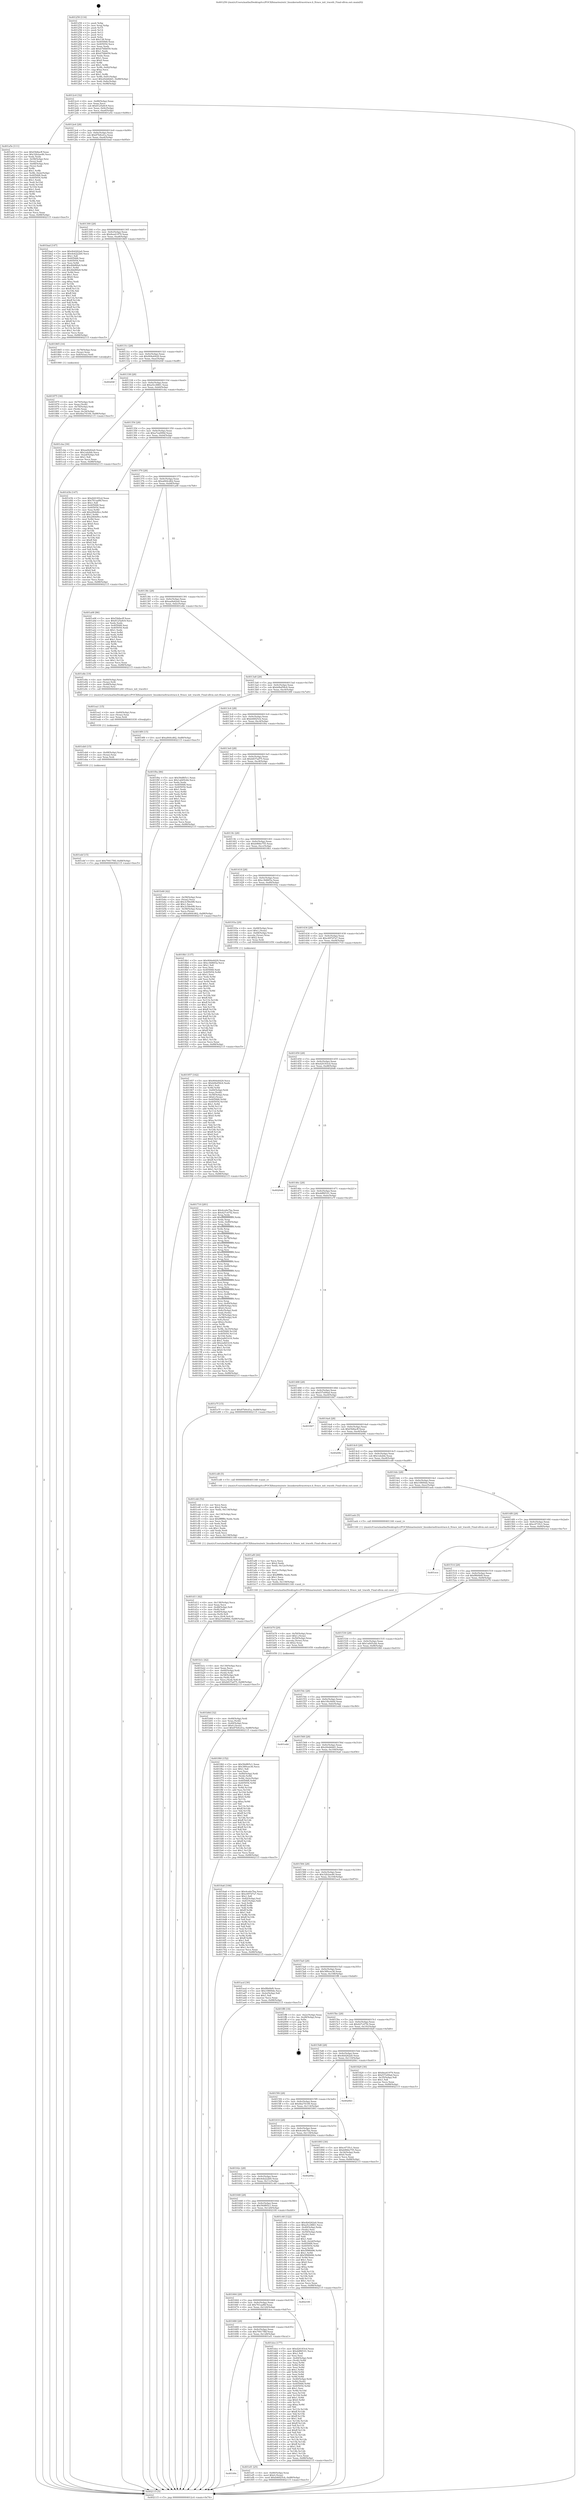 digraph "0x401250" {
  label = "0x401250 (/mnt/c/Users/mathe/Desktop/tcc/POCII/binaries/extr_linuxkerneltracetrace.h_ftrace_init_tracefs_Final-ollvm.out::main(0))"
  labelloc = "t"
  node[shape=record]

  Entry [label="",width=0.3,height=0.3,shape=circle,fillcolor=black,style=filled]
  "0x4012c4" [label="{
     0x4012c4 [32]\l
     | [instrs]\l
     &nbsp;&nbsp;0x4012c4 \<+6\>: mov -0x88(%rbp),%eax\l
     &nbsp;&nbsp;0x4012ca \<+2\>: mov %eax,%ecx\l
     &nbsp;&nbsp;0x4012cc \<+6\>: sub $0x8125a9c9,%ecx\l
     &nbsp;&nbsp;0x4012d2 \<+6\>: mov %eax,-0x9c(%rbp)\l
     &nbsp;&nbsp;0x4012d8 \<+6\>: mov %ecx,-0xa0(%rbp)\l
     &nbsp;&nbsp;0x4012de \<+6\>: je 0000000000401a5e \<main+0x80e\>\l
  }"]
  "0x401a5e" [label="{
     0x401a5e [111]\l
     | [instrs]\l
     &nbsp;&nbsp;0x401a5e \<+5\>: mov $0xf3b8acff,%eax\l
     &nbsp;&nbsp;0x401a63 \<+5\>: mov $0x32b2ae46,%ecx\l
     &nbsp;&nbsp;0x401a68 \<+2\>: xor %edx,%edx\l
     &nbsp;&nbsp;0x401a6a \<+4\>: mov -0x58(%rbp),%rsi\l
     &nbsp;&nbsp;0x401a6e \<+2\>: mov (%rsi),%edi\l
     &nbsp;&nbsp;0x401a70 \<+4\>: mov -0x68(%rbp),%rsi\l
     &nbsp;&nbsp;0x401a74 \<+2\>: cmp (%rsi),%edi\l
     &nbsp;&nbsp;0x401a76 \<+4\>: setl %r8b\l
     &nbsp;&nbsp;0x401a7a \<+4\>: and $0x1,%r8b\l
     &nbsp;&nbsp;0x401a7e \<+4\>: mov %r8b,-0x2e(%rbp)\l
     &nbsp;&nbsp;0x401a82 \<+7\>: mov 0x405068,%edi\l
     &nbsp;&nbsp;0x401a89 \<+8\>: mov 0x405054,%r9d\l
     &nbsp;&nbsp;0x401a91 \<+3\>: sub $0x1,%edx\l
     &nbsp;&nbsp;0x401a94 \<+3\>: mov %edi,%r10d\l
     &nbsp;&nbsp;0x401a97 \<+3\>: add %edx,%r10d\l
     &nbsp;&nbsp;0x401a9a \<+4\>: imul %r10d,%edi\l
     &nbsp;&nbsp;0x401a9e \<+3\>: and $0x1,%edi\l
     &nbsp;&nbsp;0x401aa1 \<+3\>: cmp $0x0,%edi\l
     &nbsp;&nbsp;0x401aa4 \<+4\>: sete %r8b\l
     &nbsp;&nbsp;0x401aa8 \<+4\>: cmp $0xa,%r9d\l
     &nbsp;&nbsp;0x401aac \<+4\>: setl %r11b\l
     &nbsp;&nbsp;0x401ab0 \<+3\>: mov %r8b,%bl\l
     &nbsp;&nbsp;0x401ab3 \<+3\>: and %r11b,%bl\l
     &nbsp;&nbsp;0x401ab6 \<+3\>: xor %r11b,%r8b\l
     &nbsp;&nbsp;0x401ab9 \<+3\>: or %r8b,%bl\l
     &nbsp;&nbsp;0x401abc \<+3\>: test $0x1,%bl\l
     &nbsp;&nbsp;0x401abf \<+3\>: cmovne %ecx,%eax\l
     &nbsp;&nbsp;0x401ac2 \<+6\>: mov %eax,-0x88(%rbp)\l
     &nbsp;&nbsp;0x401ac8 \<+5\>: jmp 0000000000402115 \<main+0xec5\>\l
  }"]
  "0x4012e4" [label="{
     0x4012e4 [28]\l
     | [instrs]\l
     &nbsp;&nbsp;0x4012e4 \<+5\>: jmp 00000000004012e9 \<main+0x99\>\l
     &nbsp;&nbsp;0x4012e9 \<+6\>: mov -0x9c(%rbp),%eax\l
     &nbsp;&nbsp;0x4012ef \<+5\>: sub $0x87b9cd1a,%eax\l
     &nbsp;&nbsp;0x4012f4 \<+6\>: mov %eax,-0xa4(%rbp)\l
     &nbsp;&nbsp;0x4012fa \<+6\>: je 0000000000401bad \<main+0x95d\>\l
  }"]
  Exit [label="",width=0.3,height=0.3,shape=circle,fillcolor=black,style=filled,peripheries=2]
  "0x401bad" [label="{
     0x401bad [147]\l
     | [instrs]\l
     &nbsp;&nbsp;0x401bad \<+5\>: mov $0x4b4262a0,%eax\l
     &nbsp;&nbsp;0x401bb2 \<+5\>: mov $0x4eb222b0,%ecx\l
     &nbsp;&nbsp;0x401bb7 \<+2\>: mov $0x1,%dl\l
     &nbsp;&nbsp;0x401bb9 \<+7\>: mov 0x405068,%esi\l
     &nbsp;&nbsp;0x401bc0 \<+7\>: mov 0x405054,%edi\l
     &nbsp;&nbsp;0x401bc7 \<+3\>: mov %esi,%r8d\l
     &nbsp;&nbsp;0x401bca \<+7\>: add $0x4bbf6fa9,%r8d\l
     &nbsp;&nbsp;0x401bd1 \<+4\>: sub $0x1,%r8d\l
     &nbsp;&nbsp;0x401bd5 \<+7\>: sub $0x4bbf6fa9,%r8d\l
     &nbsp;&nbsp;0x401bdc \<+4\>: imul %r8d,%esi\l
     &nbsp;&nbsp;0x401be0 \<+3\>: and $0x1,%esi\l
     &nbsp;&nbsp;0x401be3 \<+3\>: cmp $0x0,%esi\l
     &nbsp;&nbsp;0x401be6 \<+4\>: sete %r9b\l
     &nbsp;&nbsp;0x401bea \<+3\>: cmp $0xa,%edi\l
     &nbsp;&nbsp;0x401bed \<+4\>: setl %r10b\l
     &nbsp;&nbsp;0x401bf1 \<+3\>: mov %r9b,%r11b\l
     &nbsp;&nbsp;0x401bf4 \<+4\>: xor $0xff,%r11b\l
     &nbsp;&nbsp;0x401bf8 \<+3\>: mov %r10b,%bl\l
     &nbsp;&nbsp;0x401bfb \<+3\>: xor $0xff,%bl\l
     &nbsp;&nbsp;0x401bfe \<+3\>: xor $0x1,%dl\l
     &nbsp;&nbsp;0x401c01 \<+3\>: mov %r11b,%r14b\l
     &nbsp;&nbsp;0x401c04 \<+4\>: and $0xff,%r14b\l
     &nbsp;&nbsp;0x401c08 \<+3\>: and %dl,%r9b\l
     &nbsp;&nbsp;0x401c0b \<+3\>: mov %bl,%r15b\l
     &nbsp;&nbsp;0x401c0e \<+4\>: and $0xff,%r15b\l
     &nbsp;&nbsp;0x401c12 \<+3\>: and %dl,%r10b\l
     &nbsp;&nbsp;0x401c15 \<+3\>: or %r9b,%r14b\l
     &nbsp;&nbsp;0x401c18 \<+3\>: or %r10b,%r15b\l
     &nbsp;&nbsp;0x401c1b \<+3\>: xor %r15b,%r14b\l
     &nbsp;&nbsp;0x401c1e \<+3\>: or %bl,%r11b\l
     &nbsp;&nbsp;0x401c21 \<+4\>: xor $0xff,%r11b\l
     &nbsp;&nbsp;0x401c25 \<+3\>: or $0x1,%dl\l
     &nbsp;&nbsp;0x401c28 \<+3\>: and %dl,%r11b\l
     &nbsp;&nbsp;0x401c2b \<+3\>: or %r11b,%r14b\l
     &nbsp;&nbsp;0x401c2e \<+4\>: test $0x1,%r14b\l
     &nbsp;&nbsp;0x401c32 \<+3\>: cmovne %ecx,%eax\l
     &nbsp;&nbsp;0x401c35 \<+6\>: mov %eax,-0x88(%rbp)\l
     &nbsp;&nbsp;0x401c3b \<+5\>: jmp 0000000000402115 \<main+0xec5\>\l
  }"]
  "0x401300" [label="{
     0x401300 [28]\l
     | [instrs]\l
     &nbsp;&nbsp;0x401300 \<+5\>: jmp 0000000000401305 \<main+0xb5\>\l
     &nbsp;&nbsp;0x401305 \<+6\>: mov -0x9c(%rbp),%eax\l
     &nbsp;&nbsp;0x40130b \<+5\>: sub $0x8ea41979,%eax\l
     &nbsp;&nbsp;0x401310 \<+6\>: mov %eax,-0xa8(%rbp)\l
     &nbsp;&nbsp;0x401316 \<+6\>: je 0000000000401865 \<main+0x615\>\l
  }"]
  "0x40169c" [label="{
     0x40169c\l
  }", style=dashed]
  "0x401865" [label="{
     0x401865 [16]\l
     | [instrs]\l
     &nbsp;&nbsp;0x401865 \<+4\>: mov -0x78(%rbp),%rax\l
     &nbsp;&nbsp;0x401869 \<+3\>: mov (%rax),%rax\l
     &nbsp;&nbsp;0x40186c \<+4\>: mov 0x8(%rax),%rdi\l
     &nbsp;&nbsp;0x401870 \<+5\>: call 0000000000401060 \<atoi@plt\>\l
     | [calls]\l
     &nbsp;&nbsp;0x401060 \{1\} (unknown)\l
  }"]
  "0x40131c" [label="{
     0x40131c [28]\l
     | [instrs]\l
     &nbsp;&nbsp;0x40131c \<+5\>: jmp 0000000000401321 \<main+0xd1\>\l
     &nbsp;&nbsp;0x401321 \<+6\>: mov -0x9c(%rbp),%eax\l
     &nbsp;&nbsp;0x401327 \<+5\>: sub $0x904e6429,%eax\l
     &nbsp;&nbsp;0x40132c \<+6\>: mov %eax,-0xac(%rbp)\l
     &nbsp;&nbsp;0x401332 \<+6\>: je 000000000040204f \<main+0xdff\>\l
  }"]
  "0x401ef1" [label="{
     0x401ef1 [25]\l
     | [instrs]\l
     &nbsp;&nbsp;0x401ef1 \<+4\>: mov -0x80(%rbp),%rax\l
     &nbsp;&nbsp;0x401ef5 \<+6\>: movl $0x0,(%rax)\l
     &nbsp;&nbsp;0x401efb \<+10\>: movl $0xb46f25cb,-0x88(%rbp)\l
     &nbsp;&nbsp;0x401f05 \<+5\>: jmp 0000000000402115 \<main+0xec5\>\l
  }"]
  "0x40204f" [label="{
     0x40204f\l
  }", style=dashed]
  "0x401338" [label="{
     0x401338 [28]\l
     | [instrs]\l
     &nbsp;&nbsp;0x401338 \<+5\>: jmp 000000000040133d \<main+0xed\>\l
     &nbsp;&nbsp;0x40133d \<+6\>: mov -0x9c(%rbp),%eax\l
     &nbsp;&nbsp;0x401343 \<+5\>: sub $0xa5cc8861,%eax\l
     &nbsp;&nbsp;0x401348 \<+6\>: mov %eax,-0xb0(%rbp)\l
     &nbsp;&nbsp;0x40134e \<+6\>: je 0000000000401cba \<main+0xa6a\>\l
  }"]
  "0x401ebf" [label="{
     0x401ebf [15]\l
     | [instrs]\l
     &nbsp;&nbsp;0x401ebf \<+10\>: movl $0x79417f6f,-0x88(%rbp)\l
     &nbsp;&nbsp;0x401ec9 \<+5\>: jmp 0000000000402115 \<main+0xec5\>\l
  }"]
  "0x401cba" [label="{
     0x401cba [30]\l
     | [instrs]\l
     &nbsp;&nbsp;0x401cba \<+5\>: mov $0xaa9e62a0,%eax\l
     &nbsp;&nbsp;0x401cbf \<+5\>: mov $0x1eb2bb,%ecx\l
     &nbsp;&nbsp;0x401cc4 \<+3\>: mov -0x2d(%rbp),%dl\l
     &nbsp;&nbsp;0x401cc7 \<+3\>: test $0x1,%dl\l
     &nbsp;&nbsp;0x401cca \<+3\>: cmovne %ecx,%eax\l
     &nbsp;&nbsp;0x401ccd \<+6\>: mov %eax,-0x88(%rbp)\l
     &nbsp;&nbsp;0x401cd3 \<+5\>: jmp 0000000000402115 \<main+0xec5\>\l
  }"]
  "0x401354" [label="{
     0x401354 [28]\l
     | [instrs]\l
     &nbsp;&nbsp;0x401354 \<+5\>: jmp 0000000000401359 \<main+0x109\>\l
     &nbsp;&nbsp;0x401359 \<+6\>: mov -0x9c(%rbp),%eax\l
     &nbsp;&nbsp;0x40135f \<+5\>: sub $0xa7ea099d,%eax\l
     &nbsp;&nbsp;0x401364 \<+6\>: mov %eax,-0xb4(%rbp)\l
     &nbsp;&nbsp;0x40136a \<+6\>: je 0000000000401d3b \<main+0xaeb\>\l
  }"]
  "0x401eb0" [label="{
     0x401eb0 [15]\l
     | [instrs]\l
     &nbsp;&nbsp;0x401eb0 \<+4\>: mov -0x48(%rbp),%rax\l
     &nbsp;&nbsp;0x401eb4 \<+3\>: mov (%rax),%rax\l
     &nbsp;&nbsp;0x401eb7 \<+3\>: mov %rax,%rdi\l
     &nbsp;&nbsp;0x401eba \<+5\>: call 0000000000401030 \<free@plt\>\l
     | [calls]\l
     &nbsp;&nbsp;0x401030 \{1\} (unknown)\l
  }"]
  "0x401d3b" [label="{
     0x401d3b [147]\l
     | [instrs]\l
     &nbsp;&nbsp;0x401d3b \<+5\>: mov $0xd24183cd,%eax\l
     &nbsp;&nbsp;0x401d40 \<+5\>: mov $0x761aaf6f,%ecx\l
     &nbsp;&nbsp;0x401d45 \<+2\>: mov $0x1,%dl\l
     &nbsp;&nbsp;0x401d47 \<+7\>: mov 0x405068,%esi\l
     &nbsp;&nbsp;0x401d4e \<+7\>: mov 0x405054,%edi\l
     &nbsp;&nbsp;0x401d55 \<+3\>: mov %esi,%r8d\l
     &nbsp;&nbsp;0x401d58 \<+7\>: add $0x2f44d9cc,%r8d\l
     &nbsp;&nbsp;0x401d5f \<+4\>: sub $0x1,%r8d\l
     &nbsp;&nbsp;0x401d63 \<+7\>: sub $0x2f44d9cc,%r8d\l
     &nbsp;&nbsp;0x401d6a \<+4\>: imul %r8d,%esi\l
     &nbsp;&nbsp;0x401d6e \<+3\>: and $0x1,%esi\l
     &nbsp;&nbsp;0x401d71 \<+3\>: cmp $0x0,%esi\l
     &nbsp;&nbsp;0x401d74 \<+4\>: sete %r9b\l
     &nbsp;&nbsp;0x401d78 \<+3\>: cmp $0xa,%edi\l
     &nbsp;&nbsp;0x401d7b \<+4\>: setl %r10b\l
     &nbsp;&nbsp;0x401d7f \<+3\>: mov %r9b,%r11b\l
     &nbsp;&nbsp;0x401d82 \<+4\>: xor $0xff,%r11b\l
     &nbsp;&nbsp;0x401d86 \<+3\>: mov %r10b,%bl\l
     &nbsp;&nbsp;0x401d89 \<+3\>: xor $0xff,%bl\l
     &nbsp;&nbsp;0x401d8c \<+3\>: xor $0x0,%dl\l
     &nbsp;&nbsp;0x401d8f \<+3\>: mov %r11b,%r14b\l
     &nbsp;&nbsp;0x401d92 \<+4\>: and $0x0,%r14b\l
     &nbsp;&nbsp;0x401d96 \<+3\>: and %dl,%r9b\l
     &nbsp;&nbsp;0x401d99 \<+3\>: mov %bl,%r15b\l
     &nbsp;&nbsp;0x401d9c \<+4\>: and $0x0,%r15b\l
     &nbsp;&nbsp;0x401da0 \<+3\>: and %dl,%r10b\l
     &nbsp;&nbsp;0x401da3 \<+3\>: or %r9b,%r14b\l
     &nbsp;&nbsp;0x401da6 \<+3\>: or %r10b,%r15b\l
     &nbsp;&nbsp;0x401da9 \<+3\>: xor %r15b,%r14b\l
     &nbsp;&nbsp;0x401dac \<+3\>: or %bl,%r11b\l
     &nbsp;&nbsp;0x401daf \<+4\>: xor $0xff,%r11b\l
     &nbsp;&nbsp;0x401db3 \<+3\>: or $0x0,%dl\l
     &nbsp;&nbsp;0x401db6 \<+3\>: and %dl,%r11b\l
     &nbsp;&nbsp;0x401db9 \<+3\>: or %r11b,%r14b\l
     &nbsp;&nbsp;0x401dbc \<+4\>: test $0x1,%r14b\l
     &nbsp;&nbsp;0x401dc0 \<+3\>: cmovne %ecx,%eax\l
     &nbsp;&nbsp;0x401dc3 \<+6\>: mov %eax,-0x88(%rbp)\l
     &nbsp;&nbsp;0x401dc9 \<+5\>: jmp 0000000000402115 \<main+0xec5\>\l
  }"]
  "0x401370" [label="{
     0x401370 [28]\l
     | [instrs]\l
     &nbsp;&nbsp;0x401370 \<+5\>: jmp 0000000000401375 \<main+0x125\>\l
     &nbsp;&nbsp;0x401375 \<+6\>: mov -0x9c(%rbp),%eax\l
     &nbsp;&nbsp;0x40137b \<+5\>: sub $0xa844cd62,%eax\l
     &nbsp;&nbsp;0x401380 \<+6\>: mov %eax,-0xb8(%rbp)\l
     &nbsp;&nbsp;0x401386 \<+6\>: je 0000000000401a08 \<main+0x7b8\>\l
  }"]
  "0x401ea1" [label="{
     0x401ea1 [15]\l
     | [instrs]\l
     &nbsp;&nbsp;0x401ea1 \<+4\>: mov -0x60(%rbp),%rax\l
     &nbsp;&nbsp;0x401ea5 \<+3\>: mov (%rax),%rax\l
     &nbsp;&nbsp;0x401ea8 \<+3\>: mov %rax,%rdi\l
     &nbsp;&nbsp;0x401eab \<+5\>: call 0000000000401030 \<free@plt\>\l
     | [calls]\l
     &nbsp;&nbsp;0x401030 \{1\} (unknown)\l
  }"]
  "0x401a08" [label="{
     0x401a08 [86]\l
     | [instrs]\l
     &nbsp;&nbsp;0x401a08 \<+5\>: mov $0xf3b8acff,%eax\l
     &nbsp;&nbsp;0x401a0d \<+5\>: mov $0x8125a9c9,%ecx\l
     &nbsp;&nbsp;0x401a12 \<+2\>: xor %edx,%edx\l
     &nbsp;&nbsp;0x401a14 \<+7\>: mov 0x405068,%esi\l
     &nbsp;&nbsp;0x401a1b \<+7\>: mov 0x405054,%edi\l
     &nbsp;&nbsp;0x401a22 \<+3\>: sub $0x1,%edx\l
     &nbsp;&nbsp;0x401a25 \<+3\>: mov %esi,%r8d\l
     &nbsp;&nbsp;0x401a28 \<+3\>: add %edx,%r8d\l
     &nbsp;&nbsp;0x401a2b \<+4\>: imul %r8d,%esi\l
     &nbsp;&nbsp;0x401a2f \<+3\>: and $0x1,%esi\l
     &nbsp;&nbsp;0x401a32 \<+3\>: cmp $0x0,%esi\l
     &nbsp;&nbsp;0x401a35 \<+4\>: sete %r9b\l
     &nbsp;&nbsp;0x401a39 \<+3\>: cmp $0xa,%edi\l
     &nbsp;&nbsp;0x401a3c \<+4\>: setl %r10b\l
     &nbsp;&nbsp;0x401a40 \<+3\>: mov %r9b,%r11b\l
     &nbsp;&nbsp;0x401a43 \<+3\>: and %r10b,%r11b\l
     &nbsp;&nbsp;0x401a46 \<+3\>: xor %r10b,%r9b\l
     &nbsp;&nbsp;0x401a49 \<+3\>: or %r9b,%r11b\l
     &nbsp;&nbsp;0x401a4c \<+4\>: test $0x1,%r11b\l
     &nbsp;&nbsp;0x401a50 \<+3\>: cmovne %ecx,%eax\l
     &nbsp;&nbsp;0x401a53 \<+6\>: mov %eax,-0x88(%rbp)\l
     &nbsp;&nbsp;0x401a59 \<+5\>: jmp 0000000000402115 \<main+0xec5\>\l
  }"]
  "0x40138c" [label="{
     0x40138c [28]\l
     | [instrs]\l
     &nbsp;&nbsp;0x40138c \<+5\>: jmp 0000000000401391 \<main+0x141\>\l
     &nbsp;&nbsp;0x401391 \<+6\>: mov -0x9c(%rbp),%eax\l
     &nbsp;&nbsp;0x401397 \<+5\>: sub $0xaa9e62a0,%eax\l
     &nbsp;&nbsp;0x40139c \<+6\>: mov %eax,-0xbc(%rbp)\l
     &nbsp;&nbsp;0x4013a2 \<+6\>: je 0000000000401e8e \<main+0xc3e\>\l
  }"]
  "0x401680" [label="{
     0x401680 [28]\l
     | [instrs]\l
     &nbsp;&nbsp;0x401680 \<+5\>: jmp 0000000000401685 \<main+0x435\>\l
     &nbsp;&nbsp;0x401685 \<+6\>: mov -0x9c(%rbp),%eax\l
     &nbsp;&nbsp;0x40168b \<+5\>: sub $0x79417f6f,%eax\l
     &nbsp;&nbsp;0x401690 \<+6\>: mov %eax,-0x128(%rbp)\l
     &nbsp;&nbsp;0x401696 \<+6\>: je 0000000000401ef1 \<main+0xca1\>\l
  }"]
  "0x401e8e" [label="{
     0x401e8e [19]\l
     | [instrs]\l
     &nbsp;&nbsp;0x401e8e \<+4\>: mov -0x60(%rbp),%rax\l
     &nbsp;&nbsp;0x401e92 \<+3\>: mov (%rax),%rdi\l
     &nbsp;&nbsp;0x401e95 \<+4\>: mov -0x48(%rbp),%rax\l
     &nbsp;&nbsp;0x401e99 \<+3\>: mov (%rax),%rsi\l
     &nbsp;&nbsp;0x401e9c \<+5\>: call 0000000000401240 \<ftrace_init_tracefs\>\l
     | [calls]\l
     &nbsp;&nbsp;0x401240 \{1\} (/mnt/c/Users/mathe/Desktop/tcc/POCII/binaries/extr_linuxkerneltracetrace.h_ftrace_init_tracefs_Final-ollvm.out::ftrace_init_tracefs)\l
  }"]
  "0x4013a8" [label="{
     0x4013a8 [28]\l
     | [instrs]\l
     &nbsp;&nbsp;0x4013a8 \<+5\>: jmp 00000000004013ad \<main+0x15d\>\l
     &nbsp;&nbsp;0x4013ad \<+6\>: mov -0x9c(%rbp),%eax\l
     &nbsp;&nbsp;0x4013b3 \<+5\>: sub $0xb0bd58c6,%eax\l
     &nbsp;&nbsp;0x4013b8 \<+6\>: mov %eax,-0xc0(%rbp)\l
     &nbsp;&nbsp;0x4013be \<+6\>: je 00000000004019f9 \<main+0x7a9\>\l
  }"]
  "0x401dce" [label="{
     0x401dce [177]\l
     | [instrs]\l
     &nbsp;&nbsp;0x401dce \<+5\>: mov $0xd24183cd,%eax\l
     &nbsp;&nbsp;0x401dd3 \<+5\>: mov $0xddf6f101,%ecx\l
     &nbsp;&nbsp;0x401dd8 \<+2\>: mov $0x1,%dl\l
     &nbsp;&nbsp;0x401dda \<+2\>: xor %esi,%esi\l
     &nbsp;&nbsp;0x401ddc \<+4\>: mov -0x40(%rbp),%rdi\l
     &nbsp;&nbsp;0x401de0 \<+3\>: mov (%rdi),%r8d\l
     &nbsp;&nbsp;0x401de3 \<+3\>: mov %esi,%r9d\l
     &nbsp;&nbsp;0x401de6 \<+3\>: sub %r8d,%r9d\l
     &nbsp;&nbsp;0x401de9 \<+3\>: mov %esi,%r8d\l
     &nbsp;&nbsp;0x401dec \<+4\>: sub $0x1,%r8d\l
     &nbsp;&nbsp;0x401df0 \<+3\>: add %r8d,%r9d\l
     &nbsp;&nbsp;0x401df3 \<+3\>: mov %esi,%r8d\l
     &nbsp;&nbsp;0x401df6 \<+3\>: sub %r9d,%r8d\l
     &nbsp;&nbsp;0x401df9 \<+4\>: mov -0x40(%rbp),%rdi\l
     &nbsp;&nbsp;0x401dfd \<+3\>: mov %r8d,(%rdi)\l
     &nbsp;&nbsp;0x401e00 \<+8\>: mov 0x405068,%r8d\l
     &nbsp;&nbsp;0x401e08 \<+8\>: mov 0x405054,%r9d\l
     &nbsp;&nbsp;0x401e10 \<+3\>: sub $0x1,%esi\l
     &nbsp;&nbsp;0x401e13 \<+3\>: mov %r8d,%r10d\l
     &nbsp;&nbsp;0x401e16 \<+3\>: add %esi,%r10d\l
     &nbsp;&nbsp;0x401e19 \<+4\>: imul %r10d,%r8d\l
     &nbsp;&nbsp;0x401e1d \<+4\>: and $0x1,%r8d\l
     &nbsp;&nbsp;0x401e21 \<+4\>: cmp $0x0,%r8d\l
     &nbsp;&nbsp;0x401e25 \<+4\>: sete %r11b\l
     &nbsp;&nbsp;0x401e29 \<+4\>: cmp $0xa,%r9d\l
     &nbsp;&nbsp;0x401e2d \<+3\>: setl %bl\l
     &nbsp;&nbsp;0x401e30 \<+3\>: mov %r11b,%r14b\l
     &nbsp;&nbsp;0x401e33 \<+4\>: xor $0xff,%r14b\l
     &nbsp;&nbsp;0x401e37 \<+3\>: mov %bl,%r15b\l
     &nbsp;&nbsp;0x401e3a \<+4\>: xor $0xff,%r15b\l
     &nbsp;&nbsp;0x401e3e \<+3\>: xor $0x1,%dl\l
     &nbsp;&nbsp;0x401e41 \<+3\>: mov %r14b,%r12b\l
     &nbsp;&nbsp;0x401e44 \<+4\>: and $0xff,%r12b\l
     &nbsp;&nbsp;0x401e48 \<+3\>: and %dl,%r11b\l
     &nbsp;&nbsp;0x401e4b \<+3\>: mov %r15b,%r13b\l
     &nbsp;&nbsp;0x401e4e \<+4\>: and $0xff,%r13b\l
     &nbsp;&nbsp;0x401e52 \<+2\>: and %dl,%bl\l
     &nbsp;&nbsp;0x401e54 \<+3\>: or %r11b,%r12b\l
     &nbsp;&nbsp;0x401e57 \<+3\>: or %bl,%r13b\l
     &nbsp;&nbsp;0x401e5a \<+3\>: xor %r13b,%r12b\l
     &nbsp;&nbsp;0x401e5d \<+3\>: or %r15b,%r14b\l
     &nbsp;&nbsp;0x401e60 \<+4\>: xor $0xff,%r14b\l
     &nbsp;&nbsp;0x401e64 \<+3\>: or $0x1,%dl\l
     &nbsp;&nbsp;0x401e67 \<+3\>: and %dl,%r14b\l
     &nbsp;&nbsp;0x401e6a \<+3\>: or %r14b,%r12b\l
     &nbsp;&nbsp;0x401e6d \<+4\>: test $0x1,%r12b\l
     &nbsp;&nbsp;0x401e71 \<+3\>: cmovne %ecx,%eax\l
     &nbsp;&nbsp;0x401e74 \<+6\>: mov %eax,-0x88(%rbp)\l
     &nbsp;&nbsp;0x401e7a \<+5\>: jmp 0000000000402115 \<main+0xec5\>\l
  }"]
  "0x4019f9" [label="{
     0x4019f9 [15]\l
     | [instrs]\l
     &nbsp;&nbsp;0x4019f9 \<+10\>: movl $0xa844cd62,-0x88(%rbp)\l
     &nbsp;&nbsp;0x401a03 \<+5\>: jmp 0000000000402115 \<main+0xec5\>\l
  }"]
  "0x4013c4" [label="{
     0x4013c4 [28]\l
     | [instrs]\l
     &nbsp;&nbsp;0x4013c4 \<+5\>: jmp 00000000004013c9 \<main+0x179\>\l
     &nbsp;&nbsp;0x4013c9 \<+6\>: mov -0x9c(%rbp),%eax\l
     &nbsp;&nbsp;0x4013cf \<+5\>: sub $0xb46f25cb,%eax\l
     &nbsp;&nbsp;0x4013d4 \<+6\>: mov %eax,-0xc4(%rbp)\l
     &nbsp;&nbsp;0x4013da \<+6\>: je 0000000000401f0a \<main+0xcba\>\l
  }"]
  "0x401664" [label="{
     0x401664 [28]\l
     | [instrs]\l
     &nbsp;&nbsp;0x401664 \<+5\>: jmp 0000000000401669 \<main+0x419\>\l
     &nbsp;&nbsp;0x401669 \<+6\>: mov -0x9c(%rbp),%eax\l
     &nbsp;&nbsp;0x40166f \<+5\>: sub $0x761aaf6f,%eax\l
     &nbsp;&nbsp;0x401674 \<+6\>: mov %eax,-0x124(%rbp)\l
     &nbsp;&nbsp;0x40167a \<+6\>: je 0000000000401dce \<main+0xb7e\>\l
  }"]
  "0x401f0a" [label="{
     0x401f0a [86]\l
     | [instrs]\l
     &nbsp;&nbsp;0x401f0a \<+5\>: mov $0x56df65c1,%eax\l
     &nbsp;&nbsp;0x401f0f \<+5\>: mov $0x1a645cbb,%ecx\l
     &nbsp;&nbsp;0x401f14 \<+2\>: xor %edx,%edx\l
     &nbsp;&nbsp;0x401f16 \<+7\>: mov 0x405068,%esi\l
     &nbsp;&nbsp;0x401f1d \<+7\>: mov 0x405054,%edi\l
     &nbsp;&nbsp;0x401f24 \<+3\>: sub $0x1,%edx\l
     &nbsp;&nbsp;0x401f27 \<+3\>: mov %esi,%r8d\l
     &nbsp;&nbsp;0x401f2a \<+3\>: add %edx,%r8d\l
     &nbsp;&nbsp;0x401f2d \<+4\>: imul %r8d,%esi\l
     &nbsp;&nbsp;0x401f31 \<+3\>: and $0x1,%esi\l
     &nbsp;&nbsp;0x401f34 \<+3\>: cmp $0x0,%esi\l
     &nbsp;&nbsp;0x401f37 \<+4\>: sete %r9b\l
     &nbsp;&nbsp;0x401f3b \<+3\>: cmp $0xa,%edi\l
     &nbsp;&nbsp;0x401f3e \<+4\>: setl %r10b\l
     &nbsp;&nbsp;0x401f42 \<+3\>: mov %r9b,%r11b\l
     &nbsp;&nbsp;0x401f45 \<+3\>: and %r10b,%r11b\l
     &nbsp;&nbsp;0x401f48 \<+3\>: xor %r10b,%r9b\l
     &nbsp;&nbsp;0x401f4b \<+3\>: or %r9b,%r11b\l
     &nbsp;&nbsp;0x401f4e \<+4\>: test $0x1,%r11b\l
     &nbsp;&nbsp;0x401f52 \<+3\>: cmovne %ecx,%eax\l
     &nbsp;&nbsp;0x401f55 \<+6\>: mov %eax,-0x88(%rbp)\l
     &nbsp;&nbsp;0x401f5b \<+5\>: jmp 0000000000402115 \<main+0xec5\>\l
  }"]
  "0x4013e0" [label="{
     0x4013e0 [28]\l
     | [instrs]\l
     &nbsp;&nbsp;0x4013e0 \<+5\>: jmp 00000000004013e5 \<main+0x195\>\l
     &nbsp;&nbsp;0x4013e5 \<+6\>: mov -0x9c(%rbp),%eax\l
     &nbsp;&nbsp;0x4013eb \<+5\>: sub $0xb837ad75,%eax\l
     &nbsp;&nbsp;0x4013f0 \<+6\>: mov %eax,-0xc8(%rbp)\l
     &nbsp;&nbsp;0x4013f6 \<+6\>: je 0000000000401b46 \<main+0x8f6\>\l
  }"]
  "0x402100" [label="{
     0x402100\l
  }", style=dashed]
  "0x401b46" [label="{
     0x401b46 [42]\l
     | [instrs]\l
     &nbsp;&nbsp;0x401b46 \<+4\>: mov -0x58(%rbp),%rax\l
     &nbsp;&nbsp;0x401b4a \<+2\>: mov (%rax),%ecx\l
     &nbsp;&nbsp;0x401b4c \<+6\>: add $0x3c58e0f8,%ecx\l
     &nbsp;&nbsp;0x401b52 \<+3\>: add $0x1,%ecx\l
     &nbsp;&nbsp;0x401b55 \<+6\>: sub $0x3c58e0f8,%ecx\l
     &nbsp;&nbsp;0x401b5b \<+4\>: mov -0x58(%rbp),%rax\l
     &nbsp;&nbsp;0x401b5f \<+2\>: mov %ecx,(%rax)\l
     &nbsp;&nbsp;0x401b61 \<+10\>: movl $0xa844cd62,-0x88(%rbp)\l
     &nbsp;&nbsp;0x401b6b \<+5\>: jmp 0000000000402115 \<main+0xec5\>\l
  }"]
  "0x4013fc" [label="{
     0x4013fc [28]\l
     | [instrs]\l
     &nbsp;&nbsp;0x4013fc \<+5\>: jmp 0000000000401401 \<main+0x1b1\>\l
     &nbsp;&nbsp;0x401401 \<+6\>: mov -0x9c(%rbp),%eax\l
     &nbsp;&nbsp;0x401407 \<+5\>: sub $0xb966e755,%eax\l
     &nbsp;&nbsp;0x40140c \<+6\>: mov %eax,-0xcc(%rbp)\l
     &nbsp;&nbsp;0x401412 \<+6\>: je 00000000004018b1 \<main+0x661\>\l
  }"]
  "0x401d11" [label="{
     0x401d11 [42]\l
     | [instrs]\l
     &nbsp;&nbsp;0x401d11 \<+6\>: mov -0x138(%rbp),%ecx\l
     &nbsp;&nbsp;0x401d17 \<+3\>: imul %eax,%ecx\l
     &nbsp;&nbsp;0x401d1a \<+4\>: mov -0x48(%rbp),%r8\l
     &nbsp;&nbsp;0x401d1e \<+3\>: mov (%r8),%r8\l
     &nbsp;&nbsp;0x401d21 \<+4\>: mov -0x40(%rbp),%r9\l
     &nbsp;&nbsp;0x401d25 \<+3\>: movslq (%r9),%r9\l
     &nbsp;&nbsp;0x401d28 \<+4\>: mov %ecx,(%r8,%r9,4)\l
     &nbsp;&nbsp;0x401d2c \<+10\>: movl $0xa7ea099d,-0x88(%rbp)\l
     &nbsp;&nbsp;0x401d36 \<+5\>: jmp 0000000000402115 \<main+0xec5\>\l
  }"]
  "0x4018b1" [label="{
     0x4018b1 [137]\l
     | [instrs]\l
     &nbsp;&nbsp;0x4018b1 \<+5\>: mov $0x904e6429,%eax\l
     &nbsp;&nbsp;0x4018b6 \<+5\>: mov $0xc3b86f3a,%ecx\l
     &nbsp;&nbsp;0x4018bb \<+2\>: mov $0x1,%dl\l
     &nbsp;&nbsp;0x4018bd \<+2\>: xor %esi,%esi\l
     &nbsp;&nbsp;0x4018bf \<+7\>: mov 0x405068,%edi\l
     &nbsp;&nbsp;0x4018c6 \<+8\>: mov 0x405054,%r8d\l
     &nbsp;&nbsp;0x4018ce \<+3\>: sub $0x1,%esi\l
     &nbsp;&nbsp;0x4018d1 \<+3\>: mov %edi,%r9d\l
     &nbsp;&nbsp;0x4018d4 \<+3\>: add %esi,%r9d\l
     &nbsp;&nbsp;0x4018d7 \<+4\>: imul %r9d,%edi\l
     &nbsp;&nbsp;0x4018db \<+3\>: and $0x1,%edi\l
     &nbsp;&nbsp;0x4018de \<+3\>: cmp $0x0,%edi\l
     &nbsp;&nbsp;0x4018e1 \<+4\>: sete %r10b\l
     &nbsp;&nbsp;0x4018e5 \<+4\>: cmp $0xa,%r8d\l
     &nbsp;&nbsp;0x4018e9 \<+4\>: setl %r11b\l
     &nbsp;&nbsp;0x4018ed \<+3\>: mov %r10b,%bl\l
     &nbsp;&nbsp;0x4018f0 \<+3\>: xor $0xff,%bl\l
     &nbsp;&nbsp;0x4018f3 \<+3\>: mov %r11b,%r14b\l
     &nbsp;&nbsp;0x4018f6 \<+4\>: xor $0xff,%r14b\l
     &nbsp;&nbsp;0x4018fa \<+3\>: xor $0x1,%dl\l
     &nbsp;&nbsp;0x4018fd \<+3\>: mov %bl,%r15b\l
     &nbsp;&nbsp;0x401900 \<+4\>: and $0xff,%r15b\l
     &nbsp;&nbsp;0x401904 \<+3\>: and %dl,%r10b\l
     &nbsp;&nbsp;0x401907 \<+3\>: mov %r14b,%r12b\l
     &nbsp;&nbsp;0x40190a \<+4\>: and $0xff,%r12b\l
     &nbsp;&nbsp;0x40190e \<+3\>: and %dl,%r11b\l
     &nbsp;&nbsp;0x401911 \<+3\>: or %r10b,%r15b\l
     &nbsp;&nbsp;0x401914 \<+3\>: or %r11b,%r12b\l
     &nbsp;&nbsp;0x401917 \<+3\>: xor %r12b,%r15b\l
     &nbsp;&nbsp;0x40191a \<+3\>: or %r14b,%bl\l
     &nbsp;&nbsp;0x40191d \<+3\>: xor $0xff,%bl\l
     &nbsp;&nbsp;0x401920 \<+3\>: or $0x1,%dl\l
     &nbsp;&nbsp;0x401923 \<+2\>: and %dl,%bl\l
     &nbsp;&nbsp;0x401925 \<+3\>: or %bl,%r15b\l
     &nbsp;&nbsp;0x401928 \<+4\>: test $0x1,%r15b\l
     &nbsp;&nbsp;0x40192c \<+3\>: cmovne %ecx,%eax\l
     &nbsp;&nbsp;0x40192f \<+6\>: mov %eax,-0x88(%rbp)\l
     &nbsp;&nbsp;0x401935 \<+5\>: jmp 0000000000402115 \<main+0xec5\>\l
  }"]
  "0x401418" [label="{
     0x401418 [28]\l
     | [instrs]\l
     &nbsp;&nbsp;0x401418 \<+5\>: jmp 000000000040141d \<main+0x1cd\>\l
     &nbsp;&nbsp;0x40141d \<+6\>: mov -0x9c(%rbp),%eax\l
     &nbsp;&nbsp;0x401423 \<+5\>: sub $0xc3b86f3a,%eax\l
     &nbsp;&nbsp;0x401428 \<+6\>: mov %eax,-0xd0(%rbp)\l
     &nbsp;&nbsp;0x40142e \<+6\>: je 000000000040193a \<main+0x6ea\>\l
  }"]
  "0x401cdd" [label="{
     0x401cdd [52]\l
     | [instrs]\l
     &nbsp;&nbsp;0x401cdd \<+2\>: xor %ecx,%ecx\l
     &nbsp;&nbsp;0x401cdf \<+5\>: mov $0x2,%edx\l
     &nbsp;&nbsp;0x401ce4 \<+6\>: mov %edx,-0x134(%rbp)\l
     &nbsp;&nbsp;0x401cea \<+1\>: cltd\l
     &nbsp;&nbsp;0x401ceb \<+6\>: mov -0x134(%rbp),%esi\l
     &nbsp;&nbsp;0x401cf1 \<+2\>: idiv %esi\l
     &nbsp;&nbsp;0x401cf3 \<+6\>: imul $0xfffffffe,%edx,%edx\l
     &nbsp;&nbsp;0x401cf9 \<+2\>: mov %ecx,%edi\l
     &nbsp;&nbsp;0x401cfb \<+2\>: sub %edx,%edi\l
     &nbsp;&nbsp;0x401cfd \<+2\>: mov %ecx,%edx\l
     &nbsp;&nbsp;0x401cff \<+3\>: sub $0x1,%edx\l
     &nbsp;&nbsp;0x401d02 \<+2\>: add %edx,%edi\l
     &nbsp;&nbsp;0x401d04 \<+2\>: sub %edi,%ecx\l
     &nbsp;&nbsp;0x401d06 \<+6\>: mov %ecx,-0x138(%rbp)\l
     &nbsp;&nbsp;0x401d0c \<+5\>: call 0000000000401160 \<next_i\>\l
     | [calls]\l
     &nbsp;&nbsp;0x401160 \{1\} (/mnt/c/Users/mathe/Desktop/tcc/POCII/binaries/extr_linuxkerneltracetrace.h_ftrace_init_tracefs_Final-ollvm.out::next_i)\l
  }"]
  "0x40193a" [label="{
     0x40193a [29]\l
     | [instrs]\l
     &nbsp;&nbsp;0x40193a \<+4\>: mov -0x68(%rbp),%rax\l
     &nbsp;&nbsp;0x40193e \<+6\>: movl $0x1,(%rax)\l
     &nbsp;&nbsp;0x401944 \<+4\>: mov -0x68(%rbp),%rax\l
     &nbsp;&nbsp;0x401948 \<+3\>: movslq (%rax),%rax\l
     &nbsp;&nbsp;0x40194b \<+4\>: shl $0x2,%rax\l
     &nbsp;&nbsp;0x40194f \<+3\>: mov %rax,%rdi\l
     &nbsp;&nbsp;0x401952 \<+5\>: call 0000000000401050 \<malloc@plt\>\l
     | [calls]\l
     &nbsp;&nbsp;0x401050 \{1\} (unknown)\l
  }"]
  "0x401434" [label="{
     0x401434 [28]\l
     | [instrs]\l
     &nbsp;&nbsp;0x401434 \<+5\>: jmp 0000000000401439 \<main+0x1e9\>\l
     &nbsp;&nbsp;0x401439 \<+6\>: mov -0x9c(%rbp),%eax\l
     &nbsp;&nbsp;0x40143f \<+5\>: sub $0xc697d7a7,%eax\l
     &nbsp;&nbsp;0x401444 \<+6\>: mov %eax,-0xd4(%rbp)\l
     &nbsp;&nbsp;0x40144a \<+6\>: je 0000000000401710 \<main+0x4c0\>\l
  }"]
  "0x401648" [label="{
     0x401648 [28]\l
     | [instrs]\l
     &nbsp;&nbsp;0x401648 \<+5\>: jmp 000000000040164d \<main+0x3fd\>\l
     &nbsp;&nbsp;0x40164d \<+6\>: mov -0x9c(%rbp),%eax\l
     &nbsp;&nbsp;0x401653 \<+5\>: sub $0x56df65c1,%eax\l
     &nbsp;&nbsp;0x401658 \<+6\>: mov %eax,-0x120(%rbp)\l
     &nbsp;&nbsp;0x40165e \<+6\>: je 0000000000402100 \<main+0xeb0\>\l
  }"]
  "0x401710" [label="{
     0x401710 [281]\l
     | [instrs]\l
     &nbsp;&nbsp;0x401710 \<+5\>: mov $0x4ce6e7ba,%eax\l
     &nbsp;&nbsp;0x401715 \<+5\>: mov $0x427c47f2,%ecx\l
     &nbsp;&nbsp;0x40171a \<+3\>: mov %rsp,%rdx\l
     &nbsp;&nbsp;0x40171d \<+4\>: add $0xfffffffffffffff0,%rdx\l
     &nbsp;&nbsp;0x401721 \<+3\>: mov %rdx,%rsp\l
     &nbsp;&nbsp;0x401724 \<+4\>: mov %rdx,-0x80(%rbp)\l
     &nbsp;&nbsp;0x401728 \<+3\>: mov %rsp,%rdx\l
     &nbsp;&nbsp;0x40172b \<+4\>: add $0xfffffffffffffff0,%rdx\l
     &nbsp;&nbsp;0x40172f \<+3\>: mov %rdx,%rsp\l
     &nbsp;&nbsp;0x401732 \<+3\>: mov %rsp,%rsi\l
     &nbsp;&nbsp;0x401735 \<+4\>: add $0xfffffffffffffff0,%rsi\l
     &nbsp;&nbsp;0x401739 \<+3\>: mov %rsi,%rsp\l
     &nbsp;&nbsp;0x40173c \<+4\>: mov %rsi,-0x78(%rbp)\l
     &nbsp;&nbsp;0x401740 \<+3\>: mov %rsp,%rsi\l
     &nbsp;&nbsp;0x401743 \<+4\>: add $0xfffffffffffffff0,%rsi\l
     &nbsp;&nbsp;0x401747 \<+3\>: mov %rsi,%rsp\l
     &nbsp;&nbsp;0x40174a \<+4\>: mov %rsi,-0x70(%rbp)\l
     &nbsp;&nbsp;0x40174e \<+3\>: mov %rsp,%rsi\l
     &nbsp;&nbsp;0x401751 \<+4\>: add $0xfffffffffffffff0,%rsi\l
     &nbsp;&nbsp;0x401755 \<+3\>: mov %rsi,%rsp\l
     &nbsp;&nbsp;0x401758 \<+4\>: mov %rsi,-0x68(%rbp)\l
     &nbsp;&nbsp;0x40175c \<+3\>: mov %rsp,%rsi\l
     &nbsp;&nbsp;0x40175f \<+4\>: add $0xfffffffffffffff0,%rsi\l
     &nbsp;&nbsp;0x401763 \<+3\>: mov %rsi,%rsp\l
     &nbsp;&nbsp;0x401766 \<+4\>: mov %rsi,-0x60(%rbp)\l
     &nbsp;&nbsp;0x40176a \<+3\>: mov %rsp,%rsi\l
     &nbsp;&nbsp;0x40176d \<+4\>: add $0xfffffffffffffff0,%rsi\l
     &nbsp;&nbsp;0x401771 \<+3\>: mov %rsi,%rsp\l
     &nbsp;&nbsp;0x401774 \<+4\>: mov %rsi,-0x58(%rbp)\l
     &nbsp;&nbsp;0x401778 \<+3\>: mov %rsp,%rsi\l
     &nbsp;&nbsp;0x40177b \<+4\>: add $0xfffffffffffffff0,%rsi\l
     &nbsp;&nbsp;0x40177f \<+3\>: mov %rsi,%rsp\l
     &nbsp;&nbsp;0x401782 \<+4\>: mov %rsi,-0x50(%rbp)\l
     &nbsp;&nbsp;0x401786 \<+3\>: mov %rsp,%rsi\l
     &nbsp;&nbsp;0x401789 \<+4\>: add $0xfffffffffffffff0,%rsi\l
     &nbsp;&nbsp;0x40178d \<+3\>: mov %rsi,%rsp\l
     &nbsp;&nbsp;0x401790 \<+4\>: mov %rsi,-0x48(%rbp)\l
     &nbsp;&nbsp;0x401794 \<+3\>: mov %rsp,%rsi\l
     &nbsp;&nbsp;0x401797 \<+4\>: add $0xfffffffffffffff0,%rsi\l
     &nbsp;&nbsp;0x40179b \<+3\>: mov %rsi,%rsp\l
     &nbsp;&nbsp;0x40179e \<+4\>: mov %rsi,-0x40(%rbp)\l
     &nbsp;&nbsp;0x4017a2 \<+4\>: mov -0x80(%rbp),%rsi\l
     &nbsp;&nbsp;0x4017a6 \<+6\>: movl $0x0,(%rsi)\l
     &nbsp;&nbsp;0x4017ac \<+6\>: mov -0x8c(%rbp),%edi\l
     &nbsp;&nbsp;0x4017b2 \<+2\>: mov %edi,(%rdx)\l
     &nbsp;&nbsp;0x4017b4 \<+4\>: mov -0x78(%rbp),%rsi\l
     &nbsp;&nbsp;0x4017b8 \<+7\>: mov -0x98(%rbp),%r8\l
     &nbsp;&nbsp;0x4017bf \<+3\>: mov %r8,(%rsi)\l
     &nbsp;&nbsp;0x4017c2 \<+3\>: cmpl $0x2,(%rdx)\l
     &nbsp;&nbsp;0x4017c5 \<+4\>: setne %r9b\l
     &nbsp;&nbsp;0x4017c9 \<+4\>: and $0x1,%r9b\l
     &nbsp;&nbsp;0x4017cd \<+4\>: mov %r9b,-0x35(%rbp)\l
     &nbsp;&nbsp;0x4017d1 \<+8\>: mov 0x405068,%r10d\l
     &nbsp;&nbsp;0x4017d9 \<+8\>: mov 0x405054,%r11d\l
     &nbsp;&nbsp;0x4017e1 \<+3\>: mov %r10d,%ebx\l
     &nbsp;&nbsp;0x4017e4 \<+6\>: sub $0x2a8d1b16,%ebx\l
     &nbsp;&nbsp;0x4017ea \<+3\>: sub $0x1,%ebx\l
     &nbsp;&nbsp;0x4017ed \<+6\>: add $0x2a8d1b16,%ebx\l
     &nbsp;&nbsp;0x4017f3 \<+4\>: imul %ebx,%r10d\l
     &nbsp;&nbsp;0x4017f7 \<+4\>: and $0x1,%r10d\l
     &nbsp;&nbsp;0x4017fb \<+4\>: cmp $0x0,%r10d\l
     &nbsp;&nbsp;0x4017ff \<+4\>: sete %r9b\l
     &nbsp;&nbsp;0x401803 \<+4\>: cmp $0xa,%r11d\l
     &nbsp;&nbsp;0x401807 \<+4\>: setl %r14b\l
     &nbsp;&nbsp;0x40180b \<+3\>: mov %r9b,%r15b\l
     &nbsp;&nbsp;0x40180e \<+3\>: and %r14b,%r15b\l
     &nbsp;&nbsp;0x401811 \<+3\>: xor %r14b,%r9b\l
     &nbsp;&nbsp;0x401814 \<+3\>: or %r9b,%r15b\l
     &nbsp;&nbsp;0x401817 \<+4\>: test $0x1,%r15b\l
     &nbsp;&nbsp;0x40181b \<+3\>: cmovne %ecx,%eax\l
     &nbsp;&nbsp;0x40181e \<+6\>: mov %eax,-0x88(%rbp)\l
     &nbsp;&nbsp;0x401824 \<+5\>: jmp 0000000000402115 \<main+0xec5\>\l
  }"]
  "0x401450" [label="{
     0x401450 [28]\l
     | [instrs]\l
     &nbsp;&nbsp;0x401450 \<+5\>: jmp 0000000000401455 \<main+0x205\>\l
     &nbsp;&nbsp;0x401455 \<+6\>: mov -0x9c(%rbp),%eax\l
     &nbsp;&nbsp;0x40145b \<+5\>: sub $0xd24183cd,%eax\l
     &nbsp;&nbsp;0x401460 \<+6\>: mov %eax,-0xd8(%rbp)\l
     &nbsp;&nbsp;0x401466 \<+6\>: je 00000000004020d6 \<main+0xe86\>\l
  }"]
  "0x401c40" [label="{
     0x401c40 [122]\l
     | [instrs]\l
     &nbsp;&nbsp;0x401c40 \<+5\>: mov $0x4b4262a0,%eax\l
     &nbsp;&nbsp;0x401c45 \<+5\>: mov $0xa5cc8861,%ecx\l
     &nbsp;&nbsp;0x401c4a \<+4\>: mov -0x40(%rbp),%rdx\l
     &nbsp;&nbsp;0x401c4e \<+2\>: mov (%rdx),%esi\l
     &nbsp;&nbsp;0x401c50 \<+4\>: mov -0x50(%rbp),%rdx\l
     &nbsp;&nbsp;0x401c54 \<+2\>: cmp (%rdx),%esi\l
     &nbsp;&nbsp;0x401c56 \<+4\>: setl %dil\l
     &nbsp;&nbsp;0x401c5a \<+4\>: and $0x1,%dil\l
     &nbsp;&nbsp;0x401c5e \<+4\>: mov %dil,-0x2d(%rbp)\l
     &nbsp;&nbsp;0x401c62 \<+7\>: mov 0x405068,%esi\l
     &nbsp;&nbsp;0x401c69 \<+8\>: mov 0x405054,%r8d\l
     &nbsp;&nbsp;0x401c71 \<+3\>: mov %esi,%r9d\l
     &nbsp;&nbsp;0x401c74 \<+7\>: add $0x5f98fd96,%r9d\l
     &nbsp;&nbsp;0x401c7b \<+4\>: sub $0x1,%r9d\l
     &nbsp;&nbsp;0x401c7f \<+7\>: sub $0x5f98fd96,%r9d\l
     &nbsp;&nbsp;0x401c86 \<+4\>: imul %r9d,%esi\l
     &nbsp;&nbsp;0x401c8a \<+3\>: and $0x1,%esi\l
     &nbsp;&nbsp;0x401c8d \<+3\>: cmp $0x0,%esi\l
     &nbsp;&nbsp;0x401c90 \<+4\>: sete %dil\l
     &nbsp;&nbsp;0x401c94 \<+4\>: cmp $0xa,%r8d\l
     &nbsp;&nbsp;0x401c98 \<+4\>: setl %r10b\l
     &nbsp;&nbsp;0x401c9c \<+3\>: mov %dil,%r11b\l
     &nbsp;&nbsp;0x401c9f \<+3\>: and %r10b,%r11b\l
     &nbsp;&nbsp;0x401ca2 \<+3\>: xor %r10b,%dil\l
     &nbsp;&nbsp;0x401ca5 \<+3\>: or %dil,%r11b\l
     &nbsp;&nbsp;0x401ca8 \<+4\>: test $0x1,%r11b\l
     &nbsp;&nbsp;0x401cac \<+3\>: cmovne %ecx,%eax\l
     &nbsp;&nbsp;0x401caf \<+6\>: mov %eax,-0x88(%rbp)\l
     &nbsp;&nbsp;0x401cb5 \<+5\>: jmp 0000000000402115 \<main+0xec5\>\l
  }"]
  "0x4020d6" [label="{
     0x4020d6\l
  }", style=dashed]
  "0x40146c" [label="{
     0x40146c [28]\l
     | [instrs]\l
     &nbsp;&nbsp;0x40146c \<+5\>: jmp 0000000000401471 \<main+0x221\>\l
     &nbsp;&nbsp;0x401471 \<+6\>: mov -0x9c(%rbp),%eax\l
     &nbsp;&nbsp;0x401477 \<+5\>: sub $0xddf6f101,%eax\l
     &nbsp;&nbsp;0x40147c \<+6\>: mov %eax,-0xdc(%rbp)\l
     &nbsp;&nbsp;0x401482 \<+6\>: je 0000000000401e7f \<main+0xc2f\>\l
  }"]
  "0x40162c" [label="{
     0x40162c [28]\l
     | [instrs]\l
     &nbsp;&nbsp;0x40162c \<+5\>: jmp 0000000000401631 \<main+0x3e1\>\l
     &nbsp;&nbsp;0x401631 \<+6\>: mov -0x9c(%rbp),%eax\l
     &nbsp;&nbsp;0x401637 \<+5\>: sub $0x4eb222b0,%eax\l
     &nbsp;&nbsp;0x40163c \<+6\>: mov %eax,-0x11c(%rbp)\l
     &nbsp;&nbsp;0x401642 \<+6\>: je 0000000000401c40 \<main+0x9f0\>\l
  }"]
  "0x401e7f" [label="{
     0x401e7f [15]\l
     | [instrs]\l
     &nbsp;&nbsp;0x401e7f \<+10\>: movl $0x87b9cd1a,-0x88(%rbp)\l
     &nbsp;&nbsp;0x401e89 \<+5\>: jmp 0000000000402115 \<main+0xec5\>\l
  }"]
  "0x401488" [label="{
     0x401488 [28]\l
     | [instrs]\l
     &nbsp;&nbsp;0x401488 \<+5\>: jmp 000000000040148d \<main+0x23d\>\l
     &nbsp;&nbsp;0x40148d \<+6\>: mov -0x9c(%rbp),%eax\l
     &nbsp;&nbsp;0x401493 \<+5\>: sub $0xf37e09ad,%eax\l
     &nbsp;&nbsp;0x401498 \<+6\>: mov %eax,-0xe0(%rbp)\l
     &nbsp;&nbsp;0x40149e \<+6\>: je 0000000000401847 \<main+0x5f7\>\l
  }"]
  "0x40200a" [label="{
     0x40200a\l
  }", style=dashed]
  "0x401847" [label="{
     0x401847\l
  }", style=dashed]
  "0x4014a4" [label="{
     0x4014a4 [28]\l
     | [instrs]\l
     &nbsp;&nbsp;0x4014a4 \<+5\>: jmp 00000000004014a9 \<main+0x259\>\l
     &nbsp;&nbsp;0x4014a9 \<+6\>: mov -0x9c(%rbp),%eax\l
     &nbsp;&nbsp;0x4014af \<+5\>: sub $0xf3b8acff,%eax\l
     &nbsp;&nbsp;0x4014b4 \<+6\>: mov %eax,-0xe4(%rbp)\l
     &nbsp;&nbsp;0x4014ba \<+6\>: je 000000000040208c \<main+0xe3c\>\l
  }"]
  "0x401b8d" [label="{
     0x401b8d [32]\l
     | [instrs]\l
     &nbsp;&nbsp;0x401b8d \<+4\>: mov -0x48(%rbp),%rdi\l
     &nbsp;&nbsp;0x401b91 \<+3\>: mov %rax,(%rdi)\l
     &nbsp;&nbsp;0x401b94 \<+4\>: mov -0x40(%rbp),%rax\l
     &nbsp;&nbsp;0x401b98 \<+6\>: movl $0x0,(%rax)\l
     &nbsp;&nbsp;0x401b9e \<+10\>: movl $0x87b9cd1a,-0x88(%rbp)\l
     &nbsp;&nbsp;0x401ba8 \<+5\>: jmp 0000000000402115 \<main+0xec5\>\l
  }"]
  "0x40208c" [label="{
     0x40208c\l
  }", style=dashed]
  "0x4014c0" [label="{
     0x4014c0 [28]\l
     | [instrs]\l
     &nbsp;&nbsp;0x4014c0 \<+5\>: jmp 00000000004014c5 \<main+0x275\>\l
     &nbsp;&nbsp;0x4014c5 \<+6\>: mov -0x9c(%rbp),%eax\l
     &nbsp;&nbsp;0x4014cb \<+5\>: sub $0x1eb2bb,%eax\l
     &nbsp;&nbsp;0x4014d0 \<+6\>: mov %eax,-0xe8(%rbp)\l
     &nbsp;&nbsp;0x4014d6 \<+6\>: je 0000000000401cd8 \<main+0xa88\>\l
  }"]
  "0x401b1c" [label="{
     0x401b1c [42]\l
     | [instrs]\l
     &nbsp;&nbsp;0x401b1c \<+6\>: mov -0x130(%rbp),%ecx\l
     &nbsp;&nbsp;0x401b22 \<+3\>: imul %eax,%ecx\l
     &nbsp;&nbsp;0x401b25 \<+4\>: mov -0x60(%rbp),%rdi\l
     &nbsp;&nbsp;0x401b29 \<+3\>: mov (%rdi),%rdi\l
     &nbsp;&nbsp;0x401b2c \<+4\>: mov -0x58(%rbp),%r8\l
     &nbsp;&nbsp;0x401b30 \<+3\>: movslq (%r8),%r8\l
     &nbsp;&nbsp;0x401b33 \<+4\>: mov %ecx,(%rdi,%r8,4)\l
     &nbsp;&nbsp;0x401b37 \<+10\>: movl $0xb837ad75,-0x88(%rbp)\l
     &nbsp;&nbsp;0x401b41 \<+5\>: jmp 0000000000402115 \<main+0xec5\>\l
  }"]
  "0x401cd8" [label="{
     0x401cd8 [5]\l
     | [instrs]\l
     &nbsp;&nbsp;0x401cd8 \<+5\>: call 0000000000401160 \<next_i\>\l
     | [calls]\l
     &nbsp;&nbsp;0x401160 \{1\} (/mnt/c/Users/mathe/Desktop/tcc/POCII/binaries/extr_linuxkerneltracetrace.h_ftrace_init_tracefs_Final-ollvm.out::next_i)\l
  }"]
  "0x4014dc" [label="{
     0x4014dc [28]\l
     | [instrs]\l
     &nbsp;&nbsp;0x4014dc \<+5\>: jmp 00000000004014e1 \<main+0x291\>\l
     &nbsp;&nbsp;0x4014e1 \<+6\>: mov -0x9c(%rbp),%eax\l
     &nbsp;&nbsp;0x4014e7 \<+5\>: sub $0x10800de,%eax\l
     &nbsp;&nbsp;0x4014ec \<+6\>: mov %eax,-0xec(%rbp)\l
     &nbsp;&nbsp;0x4014f2 \<+6\>: je 0000000000401aeb \<main+0x89b\>\l
  }"]
  "0x401af0" [label="{
     0x401af0 [44]\l
     | [instrs]\l
     &nbsp;&nbsp;0x401af0 \<+2\>: xor %ecx,%ecx\l
     &nbsp;&nbsp;0x401af2 \<+5\>: mov $0x2,%edx\l
     &nbsp;&nbsp;0x401af7 \<+6\>: mov %edx,-0x12c(%rbp)\l
     &nbsp;&nbsp;0x401afd \<+1\>: cltd\l
     &nbsp;&nbsp;0x401afe \<+6\>: mov -0x12c(%rbp),%esi\l
     &nbsp;&nbsp;0x401b04 \<+2\>: idiv %esi\l
     &nbsp;&nbsp;0x401b06 \<+6\>: imul $0xfffffffe,%edx,%edx\l
     &nbsp;&nbsp;0x401b0c \<+3\>: sub $0x1,%ecx\l
     &nbsp;&nbsp;0x401b0f \<+2\>: sub %ecx,%edx\l
     &nbsp;&nbsp;0x401b11 \<+6\>: mov %edx,-0x130(%rbp)\l
     &nbsp;&nbsp;0x401b17 \<+5\>: call 0000000000401160 \<next_i\>\l
     | [calls]\l
     &nbsp;&nbsp;0x401160 \{1\} (/mnt/c/Users/mathe/Desktop/tcc/POCII/binaries/extr_linuxkerneltracetrace.h_ftrace_init_tracefs_Final-ollvm.out::next_i)\l
  }"]
  "0x401aeb" [label="{
     0x401aeb [5]\l
     | [instrs]\l
     &nbsp;&nbsp;0x401aeb \<+5\>: call 0000000000401160 \<next_i\>\l
     | [calls]\l
     &nbsp;&nbsp;0x401160 \{1\} (/mnt/c/Users/mathe/Desktop/tcc/POCII/binaries/extr_linuxkerneltracetrace.h_ftrace_init_tracefs_Final-ollvm.out::next_i)\l
  }"]
  "0x4014f8" [label="{
     0x4014f8 [28]\l
     | [instrs]\l
     &nbsp;&nbsp;0x4014f8 \<+5\>: jmp 00000000004014fd \<main+0x2ad\>\l
     &nbsp;&nbsp;0x4014fd \<+6\>: mov -0x9c(%rbp),%eax\l
     &nbsp;&nbsp;0x401503 \<+5\>: sub $0xc4735c1,%eax\l
     &nbsp;&nbsp;0x401508 \<+6\>: mov %eax,-0xf0(%rbp)\l
     &nbsp;&nbsp;0x40150e \<+6\>: je 0000000000401ece \<main+0xc7e\>\l
  }"]
  "0x401957" [label="{
     0x401957 [162]\l
     | [instrs]\l
     &nbsp;&nbsp;0x401957 \<+5\>: mov $0x904e6429,%ecx\l
     &nbsp;&nbsp;0x40195c \<+5\>: mov $0xb0bd58c6,%edx\l
     &nbsp;&nbsp;0x401961 \<+3\>: mov $0x1,%sil\l
     &nbsp;&nbsp;0x401964 \<+3\>: xor %r8d,%r8d\l
     &nbsp;&nbsp;0x401967 \<+4\>: mov -0x60(%rbp),%rdi\l
     &nbsp;&nbsp;0x40196b \<+3\>: mov %rax,(%rdi)\l
     &nbsp;&nbsp;0x40196e \<+4\>: mov -0x58(%rbp),%rax\l
     &nbsp;&nbsp;0x401972 \<+6\>: movl $0x0,(%rax)\l
     &nbsp;&nbsp;0x401978 \<+8\>: mov 0x405068,%r9d\l
     &nbsp;&nbsp;0x401980 \<+8\>: mov 0x405054,%r10d\l
     &nbsp;&nbsp;0x401988 \<+4\>: sub $0x1,%r8d\l
     &nbsp;&nbsp;0x40198c \<+3\>: mov %r9d,%r11d\l
     &nbsp;&nbsp;0x40198f \<+3\>: add %r8d,%r11d\l
     &nbsp;&nbsp;0x401992 \<+4\>: imul %r11d,%r9d\l
     &nbsp;&nbsp;0x401996 \<+4\>: and $0x1,%r9d\l
     &nbsp;&nbsp;0x40199a \<+4\>: cmp $0x0,%r9d\l
     &nbsp;&nbsp;0x40199e \<+3\>: sete %bl\l
     &nbsp;&nbsp;0x4019a1 \<+4\>: cmp $0xa,%r10d\l
     &nbsp;&nbsp;0x4019a5 \<+4\>: setl %r14b\l
     &nbsp;&nbsp;0x4019a9 \<+3\>: mov %bl,%r15b\l
     &nbsp;&nbsp;0x4019ac \<+4\>: xor $0xff,%r15b\l
     &nbsp;&nbsp;0x4019b0 \<+3\>: mov %r14b,%r12b\l
     &nbsp;&nbsp;0x4019b3 \<+4\>: xor $0xff,%r12b\l
     &nbsp;&nbsp;0x4019b7 \<+4\>: xor $0x0,%sil\l
     &nbsp;&nbsp;0x4019bb \<+3\>: mov %r15b,%r13b\l
     &nbsp;&nbsp;0x4019be \<+4\>: and $0x0,%r13b\l
     &nbsp;&nbsp;0x4019c2 \<+3\>: and %sil,%bl\l
     &nbsp;&nbsp;0x4019c5 \<+3\>: mov %r12b,%al\l
     &nbsp;&nbsp;0x4019c8 \<+2\>: and $0x0,%al\l
     &nbsp;&nbsp;0x4019ca \<+3\>: and %sil,%r14b\l
     &nbsp;&nbsp;0x4019cd \<+3\>: or %bl,%r13b\l
     &nbsp;&nbsp;0x4019d0 \<+3\>: or %r14b,%al\l
     &nbsp;&nbsp;0x4019d3 \<+3\>: xor %al,%r13b\l
     &nbsp;&nbsp;0x4019d6 \<+3\>: or %r12b,%r15b\l
     &nbsp;&nbsp;0x4019d9 \<+4\>: xor $0xff,%r15b\l
     &nbsp;&nbsp;0x4019dd \<+4\>: or $0x0,%sil\l
     &nbsp;&nbsp;0x4019e1 \<+3\>: and %sil,%r15b\l
     &nbsp;&nbsp;0x4019e4 \<+3\>: or %r15b,%r13b\l
     &nbsp;&nbsp;0x4019e7 \<+4\>: test $0x1,%r13b\l
     &nbsp;&nbsp;0x4019eb \<+3\>: cmovne %edx,%ecx\l
     &nbsp;&nbsp;0x4019ee \<+6\>: mov %ecx,-0x88(%rbp)\l
     &nbsp;&nbsp;0x4019f4 \<+5\>: jmp 0000000000402115 \<main+0xec5\>\l
  }"]
  "0x401ece" [label="{
     0x401ece\l
  }", style=dashed]
  "0x401514" [label="{
     0x401514 [28]\l
     | [instrs]\l
     &nbsp;&nbsp;0x401514 \<+5\>: jmp 0000000000401519 \<main+0x2c9\>\l
     &nbsp;&nbsp;0x401519 \<+6\>: mov -0x9c(%rbp),%eax\l
     &nbsp;&nbsp;0x40151f \<+5\>: sub $0xf8b0bf0,%eax\l
     &nbsp;&nbsp;0x401524 \<+6\>: mov %eax,-0xf4(%rbp)\l
     &nbsp;&nbsp;0x40152a \<+6\>: je 0000000000401b70 \<main+0x920\>\l
  }"]
  "0x401610" [label="{
     0x401610 [28]\l
     | [instrs]\l
     &nbsp;&nbsp;0x401610 \<+5\>: jmp 0000000000401615 \<main+0x3c5\>\l
     &nbsp;&nbsp;0x401615 \<+6\>: mov -0x9c(%rbp),%eax\l
     &nbsp;&nbsp;0x40161b \<+5\>: sub $0x4ce6e7ba,%eax\l
     &nbsp;&nbsp;0x401620 \<+6\>: mov %eax,-0x118(%rbp)\l
     &nbsp;&nbsp;0x401626 \<+6\>: je 000000000040200a \<main+0xdba\>\l
  }"]
  "0x401b70" [label="{
     0x401b70 [29]\l
     | [instrs]\l
     &nbsp;&nbsp;0x401b70 \<+4\>: mov -0x50(%rbp),%rax\l
     &nbsp;&nbsp;0x401b74 \<+6\>: movl $0x1,(%rax)\l
     &nbsp;&nbsp;0x401b7a \<+4\>: mov -0x50(%rbp),%rax\l
     &nbsp;&nbsp;0x401b7e \<+3\>: movslq (%rax),%rax\l
     &nbsp;&nbsp;0x401b81 \<+4\>: shl $0x2,%rax\l
     &nbsp;&nbsp;0x401b85 \<+3\>: mov %rax,%rdi\l
     &nbsp;&nbsp;0x401b88 \<+5\>: call 0000000000401050 \<malloc@plt\>\l
     | [calls]\l
     &nbsp;&nbsp;0x401050 \{1\} (unknown)\l
  }"]
  "0x401530" [label="{
     0x401530 [28]\l
     | [instrs]\l
     &nbsp;&nbsp;0x401530 \<+5\>: jmp 0000000000401535 \<main+0x2e5\>\l
     &nbsp;&nbsp;0x401535 \<+6\>: mov -0x9c(%rbp),%eax\l
     &nbsp;&nbsp;0x40153b \<+5\>: sub $0x1a645cbb,%eax\l
     &nbsp;&nbsp;0x401540 \<+6\>: mov %eax,-0xf8(%rbp)\l
     &nbsp;&nbsp;0x401546 \<+6\>: je 0000000000401f60 \<main+0xd10\>\l
  }"]
  "0x401893" [label="{
     0x401893 [30]\l
     | [instrs]\l
     &nbsp;&nbsp;0x401893 \<+5\>: mov $0xc4735c1,%eax\l
     &nbsp;&nbsp;0x401898 \<+5\>: mov $0xb966e755,%ecx\l
     &nbsp;&nbsp;0x40189d \<+3\>: mov -0x34(%rbp),%edx\l
     &nbsp;&nbsp;0x4018a0 \<+3\>: cmp $0x0,%edx\l
     &nbsp;&nbsp;0x4018a3 \<+3\>: cmove %ecx,%eax\l
     &nbsp;&nbsp;0x4018a6 \<+6\>: mov %eax,-0x88(%rbp)\l
     &nbsp;&nbsp;0x4018ac \<+5\>: jmp 0000000000402115 \<main+0xec5\>\l
  }"]
  "0x401f60" [label="{
     0x401f60 [152]\l
     | [instrs]\l
     &nbsp;&nbsp;0x401f60 \<+5\>: mov $0x56df65c1,%eax\l
     &nbsp;&nbsp;0x401f65 \<+5\>: mov $0x389cee36,%ecx\l
     &nbsp;&nbsp;0x401f6a \<+2\>: mov $0x1,%dl\l
     &nbsp;&nbsp;0x401f6c \<+2\>: xor %esi,%esi\l
     &nbsp;&nbsp;0x401f6e \<+4\>: mov -0x80(%rbp),%rdi\l
     &nbsp;&nbsp;0x401f72 \<+3\>: mov (%rdi),%r8d\l
     &nbsp;&nbsp;0x401f75 \<+4\>: mov %r8d,-0x2c(%rbp)\l
     &nbsp;&nbsp;0x401f79 \<+8\>: mov 0x405068,%r8d\l
     &nbsp;&nbsp;0x401f81 \<+8\>: mov 0x405054,%r9d\l
     &nbsp;&nbsp;0x401f89 \<+3\>: sub $0x1,%esi\l
     &nbsp;&nbsp;0x401f8c \<+3\>: mov %r8d,%r10d\l
     &nbsp;&nbsp;0x401f8f \<+3\>: add %esi,%r10d\l
     &nbsp;&nbsp;0x401f92 \<+4\>: imul %r10d,%r8d\l
     &nbsp;&nbsp;0x401f96 \<+4\>: and $0x1,%r8d\l
     &nbsp;&nbsp;0x401f9a \<+4\>: cmp $0x0,%r8d\l
     &nbsp;&nbsp;0x401f9e \<+4\>: sete %r11b\l
     &nbsp;&nbsp;0x401fa2 \<+4\>: cmp $0xa,%r9d\l
     &nbsp;&nbsp;0x401fa6 \<+3\>: setl %bl\l
     &nbsp;&nbsp;0x401fa9 \<+3\>: mov %r11b,%r14b\l
     &nbsp;&nbsp;0x401fac \<+4\>: xor $0xff,%r14b\l
     &nbsp;&nbsp;0x401fb0 \<+3\>: mov %bl,%r15b\l
     &nbsp;&nbsp;0x401fb3 \<+4\>: xor $0xff,%r15b\l
     &nbsp;&nbsp;0x401fb7 \<+3\>: xor $0x1,%dl\l
     &nbsp;&nbsp;0x401fba \<+3\>: mov %r14b,%r12b\l
     &nbsp;&nbsp;0x401fbd \<+4\>: and $0xff,%r12b\l
     &nbsp;&nbsp;0x401fc1 \<+3\>: and %dl,%r11b\l
     &nbsp;&nbsp;0x401fc4 \<+3\>: mov %r15b,%r13b\l
     &nbsp;&nbsp;0x401fc7 \<+4\>: and $0xff,%r13b\l
     &nbsp;&nbsp;0x401fcb \<+2\>: and %dl,%bl\l
     &nbsp;&nbsp;0x401fcd \<+3\>: or %r11b,%r12b\l
     &nbsp;&nbsp;0x401fd0 \<+3\>: or %bl,%r13b\l
     &nbsp;&nbsp;0x401fd3 \<+3\>: xor %r13b,%r12b\l
     &nbsp;&nbsp;0x401fd6 \<+3\>: or %r15b,%r14b\l
     &nbsp;&nbsp;0x401fd9 \<+4\>: xor $0xff,%r14b\l
     &nbsp;&nbsp;0x401fdd \<+3\>: or $0x1,%dl\l
     &nbsp;&nbsp;0x401fe0 \<+3\>: and %dl,%r14b\l
     &nbsp;&nbsp;0x401fe3 \<+3\>: or %r14b,%r12b\l
     &nbsp;&nbsp;0x401fe6 \<+4\>: test $0x1,%r12b\l
     &nbsp;&nbsp;0x401fea \<+3\>: cmovne %ecx,%eax\l
     &nbsp;&nbsp;0x401fed \<+6\>: mov %eax,-0x88(%rbp)\l
     &nbsp;&nbsp;0x401ff3 \<+5\>: jmp 0000000000402115 \<main+0xec5\>\l
  }"]
  "0x40154c" [label="{
     0x40154c [28]\l
     | [instrs]\l
     &nbsp;&nbsp;0x40154c \<+5\>: jmp 0000000000401551 \<main+0x301\>\l
     &nbsp;&nbsp;0x401551 \<+6\>: mov -0x9c(%rbp),%eax\l
     &nbsp;&nbsp;0x401557 \<+5\>: sub $0x1f4c0444,%eax\l
     &nbsp;&nbsp;0x40155c \<+6\>: mov %eax,-0xfc(%rbp)\l
     &nbsp;&nbsp;0x401562 \<+6\>: je 0000000000401edd \<main+0xc8d\>\l
  }"]
  "0x4015f4" [label="{
     0x4015f4 [28]\l
     | [instrs]\l
     &nbsp;&nbsp;0x4015f4 \<+5\>: jmp 00000000004015f9 \<main+0x3a9\>\l
     &nbsp;&nbsp;0x4015f9 \<+6\>: mov -0x9c(%rbp),%eax\l
     &nbsp;&nbsp;0x4015ff \<+5\>: sub $0x4ba74109,%eax\l
     &nbsp;&nbsp;0x401604 \<+6\>: mov %eax,-0x114(%rbp)\l
     &nbsp;&nbsp;0x40160a \<+6\>: je 0000000000401893 \<main+0x643\>\l
  }"]
  "0x401edd" [label="{
     0x401edd\l
  }", style=dashed]
  "0x401568" [label="{
     0x401568 [28]\l
     | [instrs]\l
     &nbsp;&nbsp;0x401568 \<+5\>: jmp 000000000040156d \<main+0x31d\>\l
     &nbsp;&nbsp;0x40156d \<+6\>: mov -0x9c(%rbp),%eax\l
     &nbsp;&nbsp;0x401573 \<+5\>: sub $0x20eb6dd1,%eax\l
     &nbsp;&nbsp;0x401578 \<+6\>: mov %eax,-0x100(%rbp)\l
     &nbsp;&nbsp;0x40157e \<+6\>: je 00000000004016a6 \<main+0x456\>\l
  }"]
  "0x4020b1" [label="{
     0x4020b1\l
  }", style=dashed]
  "0x4016a6" [label="{
     0x4016a6 [106]\l
     | [instrs]\l
     &nbsp;&nbsp;0x4016a6 \<+5\>: mov $0x4ce6e7ba,%eax\l
     &nbsp;&nbsp;0x4016ab \<+5\>: mov $0xc697d7a7,%ecx\l
     &nbsp;&nbsp;0x4016b0 \<+2\>: mov $0x1,%dl\l
     &nbsp;&nbsp;0x4016b2 \<+7\>: mov -0x82(%rbp),%sil\l
     &nbsp;&nbsp;0x4016b9 \<+7\>: mov -0x81(%rbp),%dil\l
     &nbsp;&nbsp;0x4016c0 \<+3\>: mov %sil,%r8b\l
     &nbsp;&nbsp;0x4016c3 \<+4\>: xor $0xff,%r8b\l
     &nbsp;&nbsp;0x4016c7 \<+3\>: mov %dil,%r9b\l
     &nbsp;&nbsp;0x4016ca \<+4\>: xor $0xff,%r9b\l
     &nbsp;&nbsp;0x4016ce \<+3\>: xor $0x1,%dl\l
     &nbsp;&nbsp;0x4016d1 \<+3\>: mov %r8b,%r10b\l
     &nbsp;&nbsp;0x4016d4 \<+4\>: and $0xff,%r10b\l
     &nbsp;&nbsp;0x4016d8 \<+3\>: and %dl,%sil\l
     &nbsp;&nbsp;0x4016db \<+3\>: mov %r9b,%r11b\l
     &nbsp;&nbsp;0x4016de \<+4\>: and $0xff,%r11b\l
     &nbsp;&nbsp;0x4016e2 \<+3\>: and %dl,%dil\l
     &nbsp;&nbsp;0x4016e5 \<+3\>: or %sil,%r10b\l
     &nbsp;&nbsp;0x4016e8 \<+3\>: or %dil,%r11b\l
     &nbsp;&nbsp;0x4016eb \<+3\>: xor %r11b,%r10b\l
     &nbsp;&nbsp;0x4016ee \<+3\>: or %r9b,%r8b\l
     &nbsp;&nbsp;0x4016f1 \<+4\>: xor $0xff,%r8b\l
     &nbsp;&nbsp;0x4016f5 \<+3\>: or $0x1,%dl\l
     &nbsp;&nbsp;0x4016f8 \<+3\>: and %dl,%r8b\l
     &nbsp;&nbsp;0x4016fb \<+3\>: or %r8b,%r10b\l
     &nbsp;&nbsp;0x4016fe \<+4\>: test $0x1,%r10b\l
     &nbsp;&nbsp;0x401702 \<+3\>: cmovne %ecx,%eax\l
     &nbsp;&nbsp;0x401705 \<+6\>: mov %eax,-0x88(%rbp)\l
     &nbsp;&nbsp;0x40170b \<+5\>: jmp 0000000000402115 \<main+0xec5\>\l
  }"]
  "0x401584" [label="{
     0x401584 [28]\l
     | [instrs]\l
     &nbsp;&nbsp;0x401584 \<+5\>: jmp 0000000000401589 \<main+0x339\>\l
     &nbsp;&nbsp;0x401589 \<+6\>: mov -0x9c(%rbp),%eax\l
     &nbsp;&nbsp;0x40158f \<+5\>: sub $0x32b2ae46,%eax\l
     &nbsp;&nbsp;0x401594 \<+6\>: mov %eax,-0x104(%rbp)\l
     &nbsp;&nbsp;0x40159a \<+6\>: je 0000000000401acd \<main+0x87d\>\l
  }"]
  "0x402115" [label="{
     0x402115 [5]\l
     | [instrs]\l
     &nbsp;&nbsp;0x402115 \<+5\>: jmp 00000000004012c4 \<main+0x74\>\l
  }"]
  "0x401250" [label="{
     0x401250 [116]\l
     | [instrs]\l
     &nbsp;&nbsp;0x401250 \<+1\>: push %rbp\l
     &nbsp;&nbsp;0x401251 \<+3\>: mov %rsp,%rbp\l
     &nbsp;&nbsp;0x401254 \<+2\>: push %r15\l
     &nbsp;&nbsp;0x401256 \<+2\>: push %r14\l
     &nbsp;&nbsp;0x401258 \<+2\>: push %r13\l
     &nbsp;&nbsp;0x40125a \<+2\>: push %r12\l
     &nbsp;&nbsp;0x40125c \<+1\>: push %rbx\l
     &nbsp;&nbsp;0x40125d \<+7\>: sub $0x138,%rsp\l
     &nbsp;&nbsp;0x401264 \<+7\>: mov 0x405068,%eax\l
     &nbsp;&nbsp;0x40126b \<+7\>: mov 0x405054,%ecx\l
     &nbsp;&nbsp;0x401272 \<+2\>: mov %eax,%edx\l
     &nbsp;&nbsp;0x401274 \<+6\>: add $0xb7fdb659,%edx\l
     &nbsp;&nbsp;0x40127a \<+3\>: sub $0x1,%edx\l
     &nbsp;&nbsp;0x40127d \<+6\>: sub $0xb7fdb659,%edx\l
     &nbsp;&nbsp;0x401283 \<+3\>: imul %edx,%eax\l
     &nbsp;&nbsp;0x401286 \<+3\>: and $0x1,%eax\l
     &nbsp;&nbsp;0x401289 \<+3\>: cmp $0x0,%eax\l
     &nbsp;&nbsp;0x40128c \<+4\>: sete %r8b\l
     &nbsp;&nbsp;0x401290 \<+4\>: and $0x1,%r8b\l
     &nbsp;&nbsp;0x401294 \<+7\>: mov %r8b,-0x82(%rbp)\l
     &nbsp;&nbsp;0x40129b \<+3\>: cmp $0xa,%ecx\l
     &nbsp;&nbsp;0x40129e \<+4\>: setl %r8b\l
     &nbsp;&nbsp;0x4012a2 \<+4\>: and $0x1,%r8b\l
     &nbsp;&nbsp;0x4012a6 \<+7\>: mov %r8b,-0x81(%rbp)\l
     &nbsp;&nbsp;0x4012ad \<+10\>: movl $0x20eb6dd1,-0x88(%rbp)\l
     &nbsp;&nbsp;0x4012b7 \<+6\>: mov %edi,-0x8c(%rbp)\l
     &nbsp;&nbsp;0x4012bd \<+7\>: mov %rsi,-0x98(%rbp)\l
  }"]
  "0x401875" [label="{
     0x401875 [30]\l
     | [instrs]\l
     &nbsp;&nbsp;0x401875 \<+4\>: mov -0x70(%rbp),%rdi\l
     &nbsp;&nbsp;0x401879 \<+2\>: mov %eax,(%rdi)\l
     &nbsp;&nbsp;0x40187b \<+4\>: mov -0x70(%rbp),%rdi\l
     &nbsp;&nbsp;0x40187f \<+2\>: mov (%rdi),%eax\l
     &nbsp;&nbsp;0x401881 \<+3\>: mov %eax,-0x34(%rbp)\l
     &nbsp;&nbsp;0x401884 \<+10\>: movl $0x4ba74109,-0x88(%rbp)\l
     &nbsp;&nbsp;0x40188e \<+5\>: jmp 0000000000402115 \<main+0xec5\>\l
  }"]
  "0x4015d8" [label="{
     0x4015d8 [28]\l
     | [instrs]\l
     &nbsp;&nbsp;0x4015d8 \<+5\>: jmp 00000000004015dd \<main+0x38d\>\l
     &nbsp;&nbsp;0x4015dd \<+6\>: mov -0x9c(%rbp),%eax\l
     &nbsp;&nbsp;0x4015e3 \<+5\>: sub $0x4b4262a0,%eax\l
     &nbsp;&nbsp;0x4015e8 \<+6\>: mov %eax,-0x110(%rbp)\l
     &nbsp;&nbsp;0x4015ee \<+6\>: je 00000000004020b1 \<main+0xe61\>\l
  }"]
  "0x401acd" [label="{
     0x401acd [30]\l
     | [instrs]\l
     &nbsp;&nbsp;0x401acd \<+5\>: mov $0xf8b0bf0,%eax\l
     &nbsp;&nbsp;0x401ad2 \<+5\>: mov $0x10800de,%ecx\l
     &nbsp;&nbsp;0x401ad7 \<+3\>: mov -0x2e(%rbp),%dl\l
     &nbsp;&nbsp;0x401ada \<+3\>: test $0x1,%dl\l
     &nbsp;&nbsp;0x401add \<+3\>: cmovne %ecx,%eax\l
     &nbsp;&nbsp;0x401ae0 \<+6\>: mov %eax,-0x88(%rbp)\l
     &nbsp;&nbsp;0x401ae6 \<+5\>: jmp 0000000000402115 \<main+0xec5\>\l
  }"]
  "0x4015a0" [label="{
     0x4015a0 [28]\l
     | [instrs]\l
     &nbsp;&nbsp;0x4015a0 \<+5\>: jmp 00000000004015a5 \<main+0x355\>\l
     &nbsp;&nbsp;0x4015a5 \<+6\>: mov -0x9c(%rbp),%eax\l
     &nbsp;&nbsp;0x4015ab \<+5\>: sub $0x389cee36,%eax\l
     &nbsp;&nbsp;0x4015b0 \<+6\>: mov %eax,-0x108(%rbp)\l
     &nbsp;&nbsp;0x4015b6 \<+6\>: je 0000000000401ff8 \<main+0xda8\>\l
  }"]
  "0x401829" [label="{
     0x401829 [30]\l
     | [instrs]\l
     &nbsp;&nbsp;0x401829 \<+5\>: mov $0x8ea41979,%eax\l
     &nbsp;&nbsp;0x40182e \<+5\>: mov $0xf37e09ad,%ecx\l
     &nbsp;&nbsp;0x401833 \<+3\>: mov -0x35(%rbp),%dl\l
     &nbsp;&nbsp;0x401836 \<+3\>: test $0x1,%dl\l
     &nbsp;&nbsp;0x401839 \<+3\>: cmovne %ecx,%eax\l
     &nbsp;&nbsp;0x40183c \<+6\>: mov %eax,-0x88(%rbp)\l
     &nbsp;&nbsp;0x401842 \<+5\>: jmp 0000000000402115 \<main+0xec5\>\l
  }"]
  "0x401ff8" [label="{
     0x401ff8 [18]\l
     | [instrs]\l
     &nbsp;&nbsp;0x401ff8 \<+3\>: mov -0x2c(%rbp),%eax\l
     &nbsp;&nbsp;0x401ffb \<+4\>: lea -0x28(%rbp),%rsp\l
     &nbsp;&nbsp;0x401fff \<+1\>: pop %rbx\l
     &nbsp;&nbsp;0x402000 \<+2\>: pop %r12\l
     &nbsp;&nbsp;0x402002 \<+2\>: pop %r13\l
     &nbsp;&nbsp;0x402004 \<+2\>: pop %r14\l
     &nbsp;&nbsp;0x402006 \<+2\>: pop %r15\l
     &nbsp;&nbsp;0x402008 \<+1\>: pop %rbp\l
     &nbsp;&nbsp;0x402009 \<+1\>: ret\l
  }"]
  "0x4015bc" [label="{
     0x4015bc [28]\l
     | [instrs]\l
     &nbsp;&nbsp;0x4015bc \<+5\>: jmp 00000000004015c1 \<main+0x371\>\l
     &nbsp;&nbsp;0x4015c1 \<+6\>: mov -0x9c(%rbp),%eax\l
     &nbsp;&nbsp;0x4015c7 \<+5\>: sub $0x427c47f2,%eax\l
     &nbsp;&nbsp;0x4015cc \<+6\>: mov %eax,-0x10c(%rbp)\l
     &nbsp;&nbsp;0x4015d2 \<+6\>: je 0000000000401829 \<main+0x5d9\>\l
  }"]
  Entry -> "0x401250" [label=" 1"]
  "0x4012c4" -> "0x401a5e" [label=" 2"]
  "0x4012c4" -> "0x4012e4" [label=" 30"]
  "0x401ff8" -> Exit [label=" 1"]
  "0x4012e4" -> "0x401bad" [label=" 2"]
  "0x4012e4" -> "0x401300" [label=" 28"]
  "0x401f60" -> "0x402115" [label=" 1"]
  "0x401300" -> "0x401865" [label=" 1"]
  "0x401300" -> "0x40131c" [label=" 27"]
  "0x401f0a" -> "0x402115" [label=" 1"]
  "0x40131c" -> "0x40204f" [label=" 0"]
  "0x40131c" -> "0x401338" [label=" 27"]
  "0x401ef1" -> "0x402115" [label=" 1"]
  "0x401338" -> "0x401cba" [label=" 2"]
  "0x401338" -> "0x401354" [label=" 25"]
  "0x401680" -> "0x401ef1" [label=" 1"]
  "0x401354" -> "0x401d3b" [label=" 1"]
  "0x401354" -> "0x401370" [label=" 24"]
  "0x401680" -> "0x40169c" [label=" 0"]
  "0x401370" -> "0x401a08" [label=" 2"]
  "0x401370" -> "0x40138c" [label=" 22"]
  "0x401ebf" -> "0x402115" [label=" 1"]
  "0x40138c" -> "0x401e8e" [label=" 1"]
  "0x40138c" -> "0x4013a8" [label=" 21"]
  "0x401eb0" -> "0x401ebf" [label=" 1"]
  "0x4013a8" -> "0x4019f9" [label=" 1"]
  "0x4013a8" -> "0x4013c4" [label=" 20"]
  "0x401ea1" -> "0x401eb0" [label=" 1"]
  "0x4013c4" -> "0x401f0a" [label=" 1"]
  "0x4013c4" -> "0x4013e0" [label=" 19"]
  "0x401e7f" -> "0x402115" [label=" 1"]
  "0x4013e0" -> "0x401b46" [label=" 1"]
  "0x4013e0" -> "0x4013fc" [label=" 18"]
  "0x401dce" -> "0x402115" [label=" 1"]
  "0x4013fc" -> "0x4018b1" [label=" 1"]
  "0x4013fc" -> "0x401418" [label=" 17"]
  "0x401664" -> "0x401dce" [label=" 1"]
  "0x401418" -> "0x40193a" [label=" 1"]
  "0x401418" -> "0x401434" [label=" 16"]
  "0x401e8e" -> "0x401ea1" [label=" 1"]
  "0x401434" -> "0x401710" [label=" 1"]
  "0x401434" -> "0x401450" [label=" 15"]
  "0x401648" -> "0x401664" [label=" 2"]
  "0x401450" -> "0x4020d6" [label=" 0"]
  "0x401450" -> "0x40146c" [label=" 15"]
  "0x401648" -> "0x402100" [label=" 0"]
  "0x40146c" -> "0x401e7f" [label=" 1"]
  "0x40146c" -> "0x401488" [label=" 14"]
  "0x401d3b" -> "0x402115" [label=" 1"]
  "0x401488" -> "0x401847" [label=" 0"]
  "0x401488" -> "0x4014a4" [label=" 14"]
  "0x401d11" -> "0x402115" [label=" 1"]
  "0x4014a4" -> "0x40208c" [label=" 0"]
  "0x4014a4" -> "0x4014c0" [label=" 14"]
  "0x401cd8" -> "0x401cdd" [label=" 1"]
  "0x4014c0" -> "0x401cd8" [label=" 1"]
  "0x4014c0" -> "0x4014dc" [label=" 13"]
  "0x401cba" -> "0x402115" [label=" 2"]
  "0x4014dc" -> "0x401aeb" [label=" 1"]
  "0x4014dc" -> "0x4014f8" [label=" 12"]
  "0x401c40" -> "0x402115" [label=" 2"]
  "0x4014f8" -> "0x401ece" [label=" 0"]
  "0x4014f8" -> "0x401514" [label=" 12"]
  "0x40162c" -> "0x401648" [label=" 2"]
  "0x401514" -> "0x401b70" [label=" 1"]
  "0x401514" -> "0x401530" [label=" 11"]
  "0x40162c" -> "0x401c40" [label=" 2"]
  "0x401530" -> "0x401f60" [label=" 1"]
  "0x401530" -> "0x40154c" [label=" 10"]
  "0x401664" -> "0x401680" [label=" 1"]
  "0x40154c" -> "0x401edd" [label=" 0"]
  "0x40154c" -> "0x401568" [label=" 10"]
  "0x401610" -> "0x40200a" [label=" 0"]
  "0x401568" -> "0x4016a6" [label=" 1"]
  "0x401568" -> "0x401584" [label=" 9"]
  "0x4016a6" -> "0x402115" [label=" 1"]
  "0x401250" -> "0x4012c4" [label=" 1"]
  "0x402115" -> "0x4012c4" [label=" 31"]
  "0x401cdd" -> "0x401d11" [label=" 1"]
  "0x401710" -> "0x402115" [label=" 1"]
  "0x401b8d" -> "0x402115" [label=" 1"]
  "0x401584" -> "0x401acd" [label=" 2"]
  "0x401584" -> "0x4015a0" [label=" 7"]
  "0x401b70" -> "0x401b8d" [label=" 1"]
  "0x4015a0" -> "0x401ff8" [label=" 1"]
  "0x4015a0" -> "0x4015bc" [label=" 6"]
  "0x401b46" -> "0x402115" [label=" 1"]
  "0x4015bc" -> "0x401829" [label=" 1"]
  "0x4015bc" -> "0x4015d8" [label=" 5"]
  "0x401829" -> "0x402115" [label=" 1"]
  "0x401865" -> "0x401875" [label=" 1"]
  "0x401875" -> "0x402115" [label=" 1"]
  "0x401bad" -> "0x402115" [label=" 2"]
  "0x4015d8" -> "0x4020b1" [label=" 0"]
  "0x4015d8" -> "0x4015f4" [label=" 5"]
  "0x401610" -> "0x40162c" [label=" 4"]
  "0x4015f4" -> "0x401893" [label=" 1"]
  "0x4015f4" -> "0x401610" [label=" 4"]
  "0x401893" -> "0x402115" [label=" 1"]
  "0x4018b1" -> "0x402115" [label=" 1"]
  "0x40193a" -> "0x401957" [label=" 1"]
  "0x401957" -> "0x402115" [label=" 1"]
  "0x4019f9" -> "0x402115" [label=" 1"]
  "0x401a08" -> "0x402115" [label=" 2"]
  "0x401a5e" -> "0x402115" [label=" 2"]
  "0x401acd" -> "0x402115" [label=" 2"]
  "0x401aeb" -> "0x401af0" [label=" 1"]
  "0x401af0" -> "0x401b1c" [label=" 1"]
  "0x401b1c" -> "0x402115" [label=" 1"]
}
